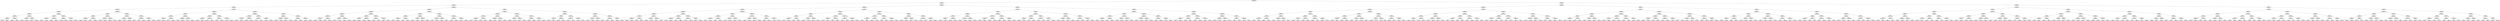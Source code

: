 ## [header material...]
## Command to get the layout: "dot -Teps thisfile > thisfile.eps"
graph "test"
{
node [shape="rectangle", fontsize=10, width=".2", height=".2", margin=0];
graph[fontsize=8];

n000 [label="clustersize = 14060
splitting feature:
((-0.167,-0.142)-(-0.142,0.959))"] ;
n000 -- n001 ;
n001 [label="clustersize = 9666
splitting feature:
((-0.173,0.323)-(-0.411,-0.83))"] ;
n001 -- n002 ;
n002 [label="clustersize = 6771
splitting feature:
((-0.0758,-0.324)-(-0.679,0.468))"] ;
n002 -- n003 ;
n003 [label="clustersize = 4772
splitting feature:
((-0.41,0.688)-(-0.81,-0.828))"] ;
n003 -- n004 ;
n004 [label="clustersize = 2700
splitting feature:
((0.00721,-0.989)-(0.244,0.808))"] ;
n004 -- n005 ;
n005 [label="clustersize = 1234
splitting feature:
((-0.907,0.787)-(0.703,-0.232))"] ;
n005 -- n006 ;
n006 [label="clustersize = 463
splitting feature:
((0.995,-0.372)-(0.404,0.378))"] ;
n006 -- n007 ;
n007 [label="clustersize = 120
splitting feature:
((-0.849,0.382)-(-0.0114,0.599))"] ;
n007 -- n008 ;
n008 [label="clustersize = 48
splitting feature:
((0.0581,0.89)-(0.69,-0.526))"] ;
n008 -- n009 ;
n009 [label="clustersize = 27
pupil avg:
[ 0.21162381 -0.15445517]"] ;
n008 -- n010 ;
n010 [label="clustersize = 21
pupil avg:
[-0.00997436 -0.19316672]"] ;
n007 -- n011 ;
n011 [label="clustersize = 72
splitting feature:
((0.384,-0.451)-(-0.754,0.978))"] ;
n011 -- n012 ;
n012 [label="clustersize = 32
pupil avg:
[ 0.26465933 -0.11479585]"] ;
n011 -- n013 ;
n013 [label="clustersize = 40
pupil avg:
[ 0.46534291 -0.15889442]"] ;
n006 -- n014 ;
n014 [label="clustersize = 343
splitting feature:
((-0.0341,-0.105)-(-0.0547,0.421))"] ;
n014 -- n015 ;
n015 [label="clustersize = 176
splitting feature:
((-0.88,-0.436)-(0.854,-0.298))"] ;
n015 -- n016 ;
n016 [label="clustersize = 135
pupil avg:
[ 0.05818942 -0.09824016]"] ;
n015 -- n017 ;
n017 [label="clustersize = 41
pupil avg:
[-0.07152429  0.06146155]"] ;
n014 -- n018 ;
n018 [label="clustersize = 167
splitting feature:
((-0.315,-0.737)-(-0.936,0.807))"] ;
n018 -- n019 ;
n019 [label="clustersize = 79
pupil avg:
[ 0.09751985 -0.06115647]"] ;
n018 -- n020 ;
n020 [label="clustersize = 88
pupil avg:
[ 0.30765985 -0.07663444]"] ;
n005 -- n021 ;
n021 [label="clustersize = 771
splitting feature:
((0.112,0.699)-(0.00969,-0.393))"] ;
n021 -- n022 ;
n022 [label="clustersize = 156
splitting feature:
((0.694,0.146)-(-0.51,-0.172))"] ;
n022 -- n023 ;
n023 [label="clustersize = 40
splitting feature:
((-0.104,0.0414)-(0.222,0.921))"] ;
n023 -- n024 ;
n024 [label="clustersize = 27
pupil avg:
[ 0.15817368  0.10741857]"] ;
n023 -- n025 ;
n025 [label="clustersize = 13
pupil avg:
[ 0.45814082  0.28632432]"] ;
n022 -- n026 ;
n026 [label="clustersize = 116
splitting feature:
((-0.392,0.855)-(-0.112,-0.835))"] ;
n026 -- n027 ;
n027 [label="clustersize = 25
pupil avg:
[ 0.25348823 -0.02660493]"] ;
n026 -- n028 ;
n028 [label="clustersize = 91
pupil avg:
[ 0.03121523  0.00869257]"] ;
n021 -- n029 ;
n029 [label="clustersize = 615
splitting feature:
((0.442,-0.45)-(-0.331,0.619))"] ;
n029 -- n030 ;
n030 [label="clustersize = 272
splitting feature:
((0.371,0.645)-(0.768,0.885))"] ;
n030 -- n031 ;
n031 [label="clustersize = 185
pupil avg:
[-0.0813304   0.10969033]"] ;
n030 -- n032 ;
n032 [label="clustersize = 87
pupil avg:
[-0.31354666  0.08272849]"] ;
n029 -- n033 ;
n033 [label="clustersize = 343
splitting feature:
((0.236,0.142)-(0.886,-0.74))"] ;
n033 -- n034 ;
n034 [label="clustersize = 304
pupil avg:
[-0.05301694 -0.0071611 ]"] ;
n033 -- n035 ;
n035 [label="clustersize = 39
pupil avg:
[ 0.06958979 -0.18455762]"] ;
n004 -- n036 ;
n036 [label="clustersize = 1466
splitting feature:
((-0.00415,0.654)-(0.0346,-0.0104))"] ;
n036 -- n037 ;
n037 [label="clustersize = 530
splitting feature:
((0.29,0.134)-(-0.992,0.54))"] ;
n037 -- n038 ;
n038 [label="clustersize = 263
splitting feature:
((-0.454,-0.348)-(-0.6,0.874))"] ;
n038 -- n039 ;
n039 [label="clustersize = 156
splitting feature:
((-0.0872,0.664)-(-0.38,-0.452))"] ;
n039 -- n040 ;
n040 [label="clustersize = 120
pupil avg:
[ 0.24310626  0.05023413]"] ;
n039 -- n041 ;
n041 [label="clustersize = 36
pupil avg:
[-0.02400588 -0.0201877 ]"] ;
n038 -- n042 ;
n042 [label="clustersize = 107
splitting feature:
((0.909,0.692)-(-0.802,0.0368))"] ;
n042 -- n043 ;
n043 [label="clustersize = 49
pupil avg:
[ 0.46365484  0.21617158]"] ;
n042 -- n044 ;
n044 [label="clustersize = 58
pupil avg:
[ 0.32653929 -0.00672356]"] ;
n037 -- n045 ;
n045 [label="clustersize = 267
splitting feature:
((-0.297,0.785)-(0.141,0.884))"] ;
n045 -- n046 ;
n046 [label="clustersize = 176
splitting feature:
((0.219,-0.382)-(-0.0846,0.167))"] ;
n046 -- n047 ;
n047 [label="clustersize = 64
pupil avg:
[ 0.51270794 -0.16380689]"] ;
n046 -- n048 ;
n048 [label="clustersize = 112
pupil avg:
[ 0.36399721 -0.14097586]"] ;
n045 -- n049 ;
n049 [label="clustersize = 91
splitting feature:
((-0.0626,-0.666)-(-0.013,0.516))"] ;
n049 -- n050 ;
n050 [label="clustersize = 15
pupil avg:
[ 0.11063515 -0.09389779]"] ;
n049 -- n051 ;
n051 [label="clustersize = 76
pupil avg:
[ 0.3874074   0.01869935]"] ;
n036 -- n052 ;
n052 [label="clustersize = 936
splitting feature:
((-0.956,-0.344)-(0.919,-0.738))"] ;
n052 -- n053 ;
n053 [label="clustersize = 539
splitting feature:
((-0.471,-0.0145)-(0.402,0.11))"] ;
n053 -- n054 ;
n054 [label="clustersize = 271
splitting feature:
((0.197,-0.0721)-(-0.303,0.808))"] ;
n054 -- n055 ;
n055 [label="clustersize = 146
pupil avg:
[ 0.05963789 -0.0236113 ]"] ;
n054 -- n056 ;
n056 [label="clustersize = 125
pupil avg:
[ 0.20924881 -0.12615598]"] ;
n053 -- n057 ;
n057 [label="clustersize = 268
splitting feature:
((-0.851,-0.449)-(0.891,0.294))"] ;
n057 -- n058 ;
n058 [label="clustersize = 196
pupil avg:
[ 0.0655759   0.03455205]"] ;
n057 -- n059 ;
n059 [label="clustersize = 72
pupil avg:
[ 0.07693108  0.20478556]"] ;
n052 -- n060 ;
n060 [label="clustersize = 397
splitting feature:
((-0.542,-0.708)-(0.672,-0.476))"] ;
n060 -- n061 ;
n061 [label="clustersize = 165
splitting feature:
((-0.284,-0.422)-(0.569,-0.0254))"] ;
n061 -- n062 ;
n062 [label="clustersize = 88
pupil avg:
[ 0.07615134  0.06018582]"] ;
n061 -- n063 ;
n063 [label="clustersize = 77
pupil avg:
[-0.09345451  0.16716931]"] ;
n060 -- n064 ;
n064 [label="clustersize = 232
splitting feature:
((0.92,0.823)-(-0.373,-0.724))"] ;
n064 -- n065 ;
n065 [label="clustersize = 54
pupil avg:
[ 0.36201135  0.29156821]"] ;
n064 -- n066 ;
n066 [label="clustersize = 178
pupil avg:
[ 0.11331465  0.20653753]"] ;
n003 -- n067 ;
n067 [label="clustersize = 2072
splitting feature:
((0.436,0.432)-(-0.248,-0.342))"] ;
n067 -- n068 ;
n068 [label="clustersize = 363
splitting feature:
((-0.945,0.663)-(-0.694,-0.294))"] ;
n068 -- n069 ;
n069 [label="clustersize = 94
splitting feature:
((0.308,-0.736)-(0.325,0.475))"] ;
n069 -- n070 ;
n070 [label="clustersize = 27
splitting feature:
((-0.0812,0.681)-(0.124,-0.196))"] ;
n070 -- n071 ;
n071 [label="clustersize = 12
splitting feature:
((-0.145,-0.522)-(-0.134,0.76))"] ;
n071 -- n072 ;
n072 [label="clustersize = 4
pupil avg:
[ 0.07466553 -0.16493456]"] ;
n071 -- n073 ;
n073 [label="clustersize = 8
pupil avg:
[ 0.221099    0.08396864]"] ;
n070 -- n074 ;
n074 [label="clustersize = 15
splitting feature:
((0.424,-0.0677)-(-0.325,0.624))"] ;
n074 -- n075 ;
n075 [label="clustersize = 11
pupil avg:
[-0.2117923   0.18716935]"] ;
n074 -- n076 ;
n076 [label="clustersize = 4
pupil avg:
[-0.00822511 -0.16262626]"] ;
n069 -- n077 ;
n077 [label="clustersize = 67
splitting feature:
((0.935,-0.0288)-(-0.358,0.84))"] ;
n077 -- n078 ;
n078 [label="clustersize = 38
splitting feature:
((0.902,0.0496)-(0.136,0.224))"] ;
n078 -- n079 ;
n079 [label="clustersize = 4
pupil avg:
[ 0.72916667  0.21888528]"] ;
n078 -- n080 ;
n080 [label="clustersize = 34
pupil avg:
[ 0.29193509  0.23653253]"] ;
n077 -- n081 ;
n081 [label="clustersize = 29
splitting feature:
((0.014,0.304)-(-0.136,-0.00371))"] ;
n081 -- n082 ;
n082 [label="clustersize = 13
pupil avg:
[ 0.27751787  0.04952085]"] ;
n081 -- n083 ;
n083 [label="clustersize = 16
pupil avg:
[ 0.04053781  0.08947552]"] ;
n068 -- n084 ;
n084 [label="clustersize = 269
splitting feature:
((0.512,-0.639)-(0.0751,0.987))"] ;
n084 -- n085 ;
n085 [label="clustersize = 179
splitting feature:
((-0.815,0.236)-(0.427,-0.524))"] ;
n085 -- n086 ;
n086 [label="clustersize = 68
splitting feature:
((-0.184,-0.855)-(0.0847,0.513))"] ;
n086 -- n087 ;
n087 [label="clustersize = 19
pupil avg:
[-0.23483654  0.01430603]"] ;
n086 -- n088 ;
n088 [label="clustersize = 49
pupil avg:
[-0.15209692  0.1603696 ]"] ;
n085 -- n089 ;
n089 [label="clustersize = 111
splitting feature:
((-0.641,-0.902)-(-0.306,-0.24))"] ;
n089 -- n090 ;
n090 [label="clustersize = 80
pupil avg:
[-0.39810371  0.21315915]"] ;
n089 -- n091 ;
n091 [label="clustersize = 31
pupil avg:
[-0.16675805  0.21048811]"] ;
n084 -- n092 ;
n092 [label="clustersize = 90
splitting feature:
((0.731,0.501)-(0.0646,0.984))"] ;
n092 -- n093 ;
n093 [label="clustersize = 32
splitting feature:
((0.648,0.881)-(-0.57,0.689))"] ;
n093 -- n094 ;
n094 [label="clustersize = 26
pupil avg:
[-0.29613583  0.09494019]"] ;
n093 -- n095 ;
n095 [label="clustersize = 6
pupil avg:
[-0.04429286  0.14936108]"] ;
n092 -- n096 ;
n096 [label="clustersize = 58
splitting feature:
((0.123,-0.302)-(-0.178,-0.0687))"] ;
n096 -- n097 ;
n097 [label="clustersize = 23
pupil avg:
[-0.08087542  0.16290266]"] ;
n096 -- n098 ;
n098 [label="clustersize = 35
pupil avg:
[ 0.21382568  0.17304761]"] ;
n067 -- n099 ;
n099 [label="clustersize = 1709
splitting feature:
((-0.694,0.512)-(-0.813,0.567))"] ;
n099 -- n100 ;
n100 [label="clustersize = 769
splitting feature:
((-0.0904,-0.00993)-(-0.343,-0.758))"] ;
n100 -- n101 ;
n101 [label="clustersize = 606
splitting feature:
((-0.0261,-0.0792)-(0.263,-0.427))"] ;
n101 -- n102 ;
n102 [label="clustersize = 469
splitting feature:
((0.0214,0.83)-(-0.123,-0.551))"] ;
n102 -- n103 ;
n103 [label="clustersize = 90
pupil avg:
[-0.02656716 -0.02625831]"] ;
n102 -- n104 ;
n104 [label="clustersize = 379
pupil avg:
[-0.18954614 -0.00733199]"] ;
n101 -- n105 ;
n105 [label="clustersize = 137
splitting feature:
((0.0796,0.282)-(-0.996,0.607))"] ;
n105 -- n106 ;
n106 [label="clustersize = 131
pupil avg:
[-0.32375906  0.09328905]"] ;
n105 -- n107 ;
n107 [label="clustersize = 6
pupil avg:
[ 0.04562669 -0.03147076]"] ;
n100 -- n108 ;
n108 [label="clustersize = 163
splitting feature:
((-0.169,-0.557)-(-0.204,-0.134))"] ;
n108 -- n109 ;
n109 [label="clustersize = 74
splitting feature:
((-0.898,-0.988)-(0.711,0.0478))"] ;
n109 -- n110 ;
n110 [label="clustersize = 62
pupil avg:
[-0.40911307 -0.12754087]"] ;
n109 -- n111 ;
n111 [label="clustersize = 12
pupil avg:
[-0.24800121  0.01926601]"] ;
n108 -- n112 ;
n112 [label="clustersize = 89
splitting feature:
((0.171,0.925)-(0.754,-0.506))"] ;
n112 -- n113 ;
n113 [label="clustersize = 41
pupil avg:
[-0.09741238 -0.05522381]"] ;
n112 -- n114 ;
n114 [label="clustersize = 48
pupil avg:
[-0.29873953 -0.14599434]"] ;
n099 -- n115 ;
n115 [label="clustersize = 940
splitting feature:
((-0.949,0.459)-(-0.672,-0.804))"] ;
n115 -- n116 ;
n116 [label="clustersize = 568
splitting feature:
((-0.28,-0.693)-(-0.0801,0.783))"] ;
n116 -- n117 ;
n117 [label="clustersize = 283
splitting feature:
((-0.468,-0.756)-(0.188,0.195))"] ;
n117 -- n118 ;
n118 [label="clustersize = 139
pupil avg:
[-0.15427829 -0.10217269]"] ;
n117 -- n119 ;
n119 [label="clustersize = 144
pupil avg:
[ 0.03004972 -0.01967861]"] ;
n116 -- n120 ;
n120 [label="clustersize = 285
splitting feature:
((0.0827,-0.308)-(-0.16,-0.273))"] ;
n120 -- n121 ;
n121 [label="clustersize = 74
pupil avg:
[ 0.23979415 -0.01942147]"] ;
n120 -- n122 ;
n122 [label="clustersize = 211
pupil avg:
[ 0.10586546 -0.02097648]"] ;
n115 -- n123 ;
n123 [label="clustersize = 372
splitting feature:
((-0.0678,0.954)-(-0.523,0.156))"] ;
n123 -- n124 ;
n124 [label="clustersize = 157
splitting feature:
((-0.54,0.586)-(0.354,0.893))"] ;
n124 -- n125 ;
n125 [label="clustersize = 58
pupil avg:
[-0.06743441 -0.0692004 ]"] ;
n124 -- n126 ;
n126 [label="clustersize = 99
pupil avg:
[ 0.03135219  0.06648589]"] ;
n123 -- n127 ;
n127 [label="clustersize = 215
splitting feature:
((-0.244,0.893)-(-0.594,-0.313))"] ;
n127 -- n128 ;
n128 [label="clustersize = 25
pupil avg:
[ 0.03131394 -0.05475518]"] ;
n127 -- n129 ;
n129 [label="clustersize = 190
pupil avg:
[-0.24390986 -0.05784204]"] ;
n002 -- n130 ;
n130 [label="clustersize = 1999
splitting feature:
((-0.0915,-0.692)-(0.368,0.421))"] ;
n130 -- n131 ;
n131 [label="clustersize = 1042
splitting feature:
((-0.739,0.0533)-(-0.387,0.733))"] ;
n131 -- n132 ;
n132 [label="clustersize = 680
splitting feature:
((-0.967,0.695)-(0.281,0.0976))"] ;
n132 -- n133 ;
n133 [label="clustersize = 215
splitting feature:
((-0.00985,0.165)-(-0.512,0.652))"] ;
n133 -- n134 ;
n134 [label="clustersize = 170
splitting feature:
((0.0428,-0.00981)-(0.0345,-0.335))"] ;
n134 -- n135 ;
n135 [label="clustersize = 147
splitting feature:
((-0.253,0.222)-(0.218,-0.0237))"] ;
n135 -- n136 ;
n136 [label="clustersize = 114
pupil avg:
[ 0.10003618 -0.06632102]"] ;
n135 -- n137 ;
n137 [label="clustersize = 33
pupil avg:
[ 0.06371098  0.0688298 ]"] ;
n134 -- n138 ;
n138 [label="clustersize = 23
splitting feature:
((-0.563,-0.579)-(0.252,0.297))"] ;
n138 -- n139 ;
n139 [label="clustersize = 13
pupil avg:
[ 0.3132296  -0.08024506]"] ;
n138 -- n140 ;
n140 [label="clustersize = 10
pupil avg:
[ 0.34189941  0.06702548]"] ;
n133 -- n141 ;
n141 [label="clustersize = 45
splitting feature:
((-0.499,0.203)-(0.0585,0.518))"] ;
n141 -- n142 ;
n142 [label="clustersize = 25
splitting feature:
((-0.596,0.967)-(-0.821,0.424))"] ;
n142 -- n143 ;
n143 [label="clustersize = 15
pupil avg:
[ 0.33942721 -0.26824931]"] ;
n142 -- n144 ;
n144 [label="clustersize = 10
pupil avg:
[ 0.12422322 -0.12312123]"] ;
n141 -- n145 ;
n145 [label="clustersize = 20
splitting feature:
((-0.291,0.741)-(0.0297,-0.991))"] ;
n145 -- n146 ;
n146 [label="clustersize = 15
pupil avg:
[ 0.49931692 -0.03942651]"] ;
n145 -- n147 ;
n147 [label="clustersize = 5
pupil avg:
[ 0.18985696  0.06750939]"] ;
n132 -- n148 ;
n148 [label="clustersize = 465
splitting feature:
((0.176,0.258)-(-0.117,-0.912))"] ;
n148 -- n149 ;
n149 [label="clustersize = 320
splitting feature:
((0.0643,0.535)-(-0.216,-0.165))"] ;
n149 -- n150 ;
n150 [label="clustersize = 90
splitting feature:
((-0.756,0.922)-(0.715,0.0594))"] ;
n150 -- n151 ;
n151 [label="clustersize = 48
pupil avg:
[ 0.29231253  0.08269556]"] ;
n150 -- n152 ;
n152 [label="clustersize = 42
pupil avg:
[ 0.06950556  0.12663655]"] ;
n149 -- n153 ;
n153 [label="clustersize = 230
splitting feature:
((-0.355,0.484)-(0.289,-0.284))"] ;
n153 -- n154 ;
n154 [label="clustersize = 142
pupil avg:
[ 0.05163352 -0.02259536]"] ;
n153 -- n155 ;
n155 [label="clustersize = 88
pupil avg:
[ 0.11616442  0.04799862]"] ;
n148 -- n156 ;
n156 [label="clustersize = 145
splitting feature:
((0.564,0.515)-(-0.208,0.925))"] ;
n156 -- n157 ;
n157 [label="clustersize = 41
splitting feature:
((-0.835,0.476)-(-0.863,-0.165))"] ;
n157 -- n158 ;
n158 [label="clustersize = 12
pupil avg:
[ 0.10976394  0.08675798]"] ;
n157 -- n159 ;
n159 [label="clustersize = 29
pupil avg:
[-0.20237916  0.0170257 ]"] ;
n156 -- n160 ;
n160 [label="clustersize = 104
splitting feature:
((-0.153,0.172)-(-0.957,0.657))"] ;
n160 -- n161 ;
n161 [label="clustersize = 100
pupil avg:
[ 0.02711586 -0.04207172]"] ;
n160 -- n162 ;
n162 [label="clustersize = 4
pupil avg:
[ 0.41173316  0.000429  ]"] ;
n131 -- n163 ;
n163 [label="clustersize = 362
splitting feature:
((-0.151,-0.07)-(-0.629,0.697))"] ;
n163 -- n164 ;
n164 [label="clustersize = 254
splitting feature:
((-0.199,0.702)-(0.0522,0.184))"] ;
n164 -- n165 ;
n165 [label="clustersize = 90
splitting feature:
((0.0231,-0.794)-(0.912,-0.926))"] ;
n165 -- n166 ;
n166 [label="clustersize = 72
splitting feature:
((-0.409,-0.442)-(-0.581,0.511))"] ;
n166 -- n167 ;
n167 [label="clustersize = 44
pupil avg:
[ 0.04899442 -0.21256379]"] ;
n166 -- n168 ;
n168 [label="clustersize = 28
pupil avg:
[ 0.2023841  -0.16941522]"] ;
n165 -- n169 ;
n169 [label="clustersize = 18
splitting feature:
((0.422,0.918)-(0.532,-0.314))"] ;
n169 -- n170 ;
n170 [label="clustersize = 5
pupil avg:
[ 0.04052401 -0.25751374]"] ;
n169 -- n171 ;
n171 [label="clustersize = 13
pupil avg:
[ 0.5004556  -0.20922059]"] ;
n164 -- n172 ;
n172 [label="clustersize = 164
splitting feature:
((-0.959,-0.464)-(0.819,0.58))"] ;
n172 -- n173 ;
n173 [label="clustersize = 126
splitting feature:
((-0.221,-0.557)-(0.94,0.31))"] ;
n173 -- n174 ;
n174 [label="clustersize = 117
pupil avg:
[ 0.07601023 -0.09932611]"] ;
n173 -- n175 ;
n175 [label="clustersize = 9
pupil avg:
[-0.06414508 -0.24676946]"] ;
n172 -- n176 ;
n176 [label="clustersize = 38
splitting feature:
((-0.953,0.226)-(-0.198,0.501))"] ;
n176 -- n177 ;
n177 [label="clustersize = 7
pupil avg:
[ 0.06768847 -0.16669654]"] ;
n176 -- n178 ;
n178 [label="clustersize = 31
pupil avg:
[ 0.03933449  0.03690015]"] ;
n163 -- n179 ;
n179 [label="clustersize = 108
splitting feature:
((0.115,0.0157)-(-0.579,-0.286))"] ;
n179 -- n180 ;
n180 [label="clustersize = 34
splitting feature:
((-0.131,-0.874)-(-0.535,0.909))"] ;
n180 -- n181 ;
n181 [label="clustersize = 15
splitting feature:
((-0.419,0.879)-(-0.102,-0.635))"] ;
n181 -- n182 ;
n182 [label="clustersize = 4
pupil avg:
[ 0.22813418 -0.01145232]"] ;
n181 -- n183 ;
n183 [label="clustersize = 11
pupil avg:
[ 0.0267665 -0.1251008]"] ;
n180 -- n184 ;
n184 [label="clustersize = 19
splitting feature:
((0.969,-0.83)-(-0.867,-0.557))"] ;
n184 -- n185 ;
n185 [label="clustersize = 8
pupil avg:
[ 0.52192712  0.04659268]"] ;
n184 -- n186 ;
n186 [label="clustersize = 11
pupil avg:
[ 0.28479989 -0.12800069]"] ;
n179 -- n187 ;
n187 [label="clustersize = 74
splitting feature:
((-0.382,0.909)-(-0.916,-0.604))"] ;
n187 -- n188 ;
n188 [label="clustersize = 59
splitting feature:
((-0.92,0.931)-(0.713,-0.0896))"] ;
n188 -- n189 ;
n189 [label="clustersize = 38
pupil avg:
[ 0.44362049 -0.27602932]"] ;
n188 -- n190 ;
n190 [label="clustersize = 21
pupil avg:
[ 0.4639954  -0.12034931]"] ;
n187 -- n191 ;
n191 [label="clustersize = 15
splitting feature:
((-0.96,0.328)-(0.117,0.265))"] ;
n191 -- n192 ;
n192 [label="clustersize = 11
pupil avg:
[ 0.3739404  -0.27070254]"] ;
n191 -- n193 ;
n193 [label="clustersize = 4
pupil avg:
[ 0.16388278 -0.39365385]"] ;
n130 -- n194 ;
n194 [label="clustersize = 957
splitting feature:
((-0.807,-0.148)-(0.764,0.68))"] ;
n194 -- n195 ;
n195 [label="clustersize = 700
splitting feature:
((-0.414,-0.537)-(0.107,-0.709))"] ;
n195 -- n196 ;
n196 [label="clustersize = 423
splitting feature:
((-0.255,0.498)-(-0.182,-0.00539))"] ;
n196 -- n197 ;
n197 [label="clustersize = 158
splitting feature:
((-0.359,-0.801)-(-0.997,0.593))"] ;
n197 -- n198 ;
n198 [label="clustersize = 29
splitting feature:
((-0.979,-0.423)-(-0.659,0.892))"] ;
n198 -- n199 ;
n199 [label="clustersize = 7
pupil avg:
[ 0.07763787 -0.0979107 ]"] ;
n198 -- n200 ;
n200 [label="clustersize = 22
pupil avg:
[ 0.3893035  -0.04725795]"] ;
n197 -- n201 ;
n201 [label="clustersize = 129
splitting feature:
((0.358,0.971)-(0.811,-0.393))"] ;
n201 -- n202 ;
n202 [label="clustersize = 109
pupil avg:
[ 0.51930409 -0.18196285]"] ;
n201 -- n203 ;
n203 [label="clustersize = 20
pupil avg:
[ 0.2652804  -0.10204087]"] ;
n196 -- n204 ;
n204 [label="clustersize = 265
splitting feature:
((-0.193,-0.172)-(-0.0937,0.22))"] ;
n204 -- n205 ;
n205 [label="clustersize = 106
splitting feature:
((-0.38,0.0967)-(-0.952,0.956))"] ;
n205 -- n206 ;
n206 [label="clustersize = 95
pupil avg:
[ 0.00306722 -0.083954  ]"] ;
n205 -- n207 ;
n207 [label="clustersize = 11
pupil avg:
[ 0.38157205  0.07419747]"] ;
n204 -- n208 ;
n208 [label="clustersize = 159
splitting feature:
((0.152,-0.239)-(-0.374,0.682))"] ;
n208 -- n209 ;
n209 [label="clustersize = 85
pupil avg:
[ 0.33259501  0.08458762]"] ;
n208 -- n210 ;
n210 [label="clustersize = 74
pupil avg:
[ 0.16842079 -0.03499928]"] ;
n195 -- n211 ;
n211 [label="clustersize = 277
splitting feature:
((0.0786,0.461)-(-0.728,-0.0783))"] ;
n211 -- n212 ;
n212 [label="clustersize = 121
splitting feature:
((-0.488,0.447)-(-0.925,0.507))"] ;
n212 -- n213 ;
n213 [label="clustersize = 57
splitting feature:
((-0.258,0.54)-(0.373,0.425))"] ;
n213 -- n214 ;
n214 [label="clustersize = 26
pupil avg:
[ 0.25512258 -0.04360353]"] ;
n213 -- n215 ;
n215 [label="clustersize = 31
pupil avg:
[ 0.19683801  0.14972654]"] ;
n212 -- n216 ;
n216 [label="clustersize = 64
splitting feature:
((-0.843,-0.386)-(0.118,-0.268))"] ;
n216 -- n217 ;
n217 [label="clustersize = 16
pupil avg:
[ 0.25997739 -0.0302756 ]"] ;
n216 -- n218 ;
n218 [label="clustersize = 48
pupil avg:
[ 0.40125208  0.14625427]"] ;
n211 -- n219 ;
n219 [label="clustersize = 156
splitting feature:
((0.514,0.808)-(0.174,-0.191))"] ;
n219 -- n220 ;
n220 [label="clustersize = 55
splitting feature:
((-0.234,0.502)-(0.584,-0.239))"] ;
n220 -- n221 ;
n221 [label="clustersize = 48
pupil avg:
[ 0.16626689  0.01136378]"] ;
n220 -- n222 ;
n222 [label="clustersize = 7
pupil avg:
[ 0.33543193  0.18033115]"] ;
n219 -- n223 ;
n223 [label="clustersize = 101
splitting feature:
((0.633,-0.052)-(-0.768,0.857))"] ;
n223 -- n224 ;
n224 [label="clustersize = 50
pupil avg:
[-0.07917649  0.11229437]"] ;
n223 -- n225 ;
n225 [label="clustersize = 51
pupil avg:
[ 0.14358624  0.04198256]"] ;
n194 -- n226 ;
n226 [label="clustersize = 257
splitting feature:
((-0.228,0.468)-(-0.554,0.496))"] ;
n226 -- n227 ;
n227 [label="clustersize = 89
splitting feature:
((-0.744,0.808)-(0.529,0.179))"] ;
n227 -- n228 ;
n228 [label="clustersize = 48
splitting feature:
((-1,-0.828)-(0.756,0.811))"] ;
n228 -- n229 ;
n229 [label="clustersize = 12
splitting feature:
((0.7,0.0516)-(-0.578,-0.62))"] ;
n229 -- n230 ;
n230 [label="clustersize = 8
pupil avg:
[ 0.48680259 -0.13089509]"] ;
n229 -- n231 ;
n231 [label="clustersize = 4
pupil avg:
[-0.1473536  -0.13997748]"] ;
n228 -- n232 ;
n232 [label="clustersize = 36
splitting feature:
((0.322,-0.418)-(0.972,0.699))"] ;
n232 -- n233 ;
n233 [label="clustersize = 21
pupil avg:
[ 0.52355907  0.10280705]"] ;
n232 -- n234 ;
n234 [label="clustersize = 15
pupil avg:
[ 0.44531317 -0.14330927]"] ;
n227 -- n235 ;
n235 [label="clustersize = 41
splitting feature:
((-0.651,0.408)-(0.643,0.329))"] ;
n235 -- n236 ;
n236 [label="clustersize = 26
splitting feature:
((0.191,0.616)-(-0.167,-0.132))"] ;
n236 -- n237 ;
n237 [label="clustersize = 9
pupil avg:
[ 0.40456714  0.10278856]"] ;
n236 -- n238 ;
n238 [label="clustersize = 17
pupil avg:
[ 0.21351854 -0.01598054]"] ;
n235 -- n239 ;
n239 [label="clustersize = 15
splitting feature:
((-0.339,-0.897)-(0.174,0.654))"] ;
n239 -- n240 ;
n240 [label="clustersize = 4
pupil avg:
[-0.31140351  0.14900889]"] ;
n239 -- n241 ;
n241 [label="clustersize = 11
pupil avg:
[ 0.12898779  0.23374127]"] ;
n226 -- n242 ;
n242 [label="clustersize = 168
splitting feature:
((-0.603,-0.533)-(0.155,0.488))"] ;
n242 -- n243 ;
n243 [label="clustersize = 19
splitting feature:
((0.382,0.558)-(-0.602,-0.534))"] ;
n243 -- n244 ;
n244 [label="clustersize = 9
splitting feature:
((0.736,0.222)-(-0.732,0.928))"] ;
n244 -- n245 ;
n245 [label="clustersize = 4
pupil avg:
[ 0.1415938   0.10850556]"] ;
n244 -- n246 ;
n246 [label="clustersize = 5
pupil avg:
[ 0.53259987  0.17191365]"] ;
n243 -- n247 ;
n247 [label="clustersize = 10
splitting feature:
((0.442,0.263)-(-0.0186,0.706))"] ;
n247 -- n248 ;
n248 [label="clustersize = 4
pupil avg:
[ 0.07732723  0.16106588]"] ;
n247 -- n249 ;
n249 [label="clustersize = 6
pupil avg:
[ 0.17906153 -0.01756234]"] ;
n242 -- n250 ;
n250 [label="clustersize = 149
splitting feature:
((-0.765,0.958)-(-0.683,0.0553))"] ;
n250 -- n251 ;
n251 [label="clustersize = 64
splitting feature:
((-0.919,-0.131)-(0.957,-0.236))"] ;
n251 -- n252 ;
n252 [label="clustersize = 8
pupil avg:
[ 0.54893738  0.00176662]"] ;
n251 -- n253 ;
n253 [label="clustersize = 56
pupil avg:
[ 0.59187085  0.24767714]"] ;
n250 -- n254 ;
n254 [label="clustersize = 85
splitting feature:
((0.761,0.908)-(-0.3,-0.502))"] ;
n254 -- n255 ;
n255 [label="clustersize = 18
pupil avg:
[ 0.62868275  0.24581694]"] ;
n254 -- n256 ;
n256 [label="clustersize = 67
pupil avg:
[ 0.40027091  0.22260829]"] ;
n001 -- n257 ;
n257 [label="clustersize = 2895
splitting feature:
((-0.614,0.905)-(0.716,-0.613))"] ;
n257 -- n258 ;
n258 [label="clustersize = 1388
splitting feature:
((-0.329,0.0506)-(0.479,0.0506))"] ;
n258 -- n259 ;
n259 [label="clustersize = 1060
splitting feature:
((-0.987,-0.469)-(-0.237,0.713))"] ;
n259 -- n260 ;
n260 [label="clustersize = 545
splitting feature:
((0.0836,-0.486)-(-0.988,0.383))"] ;
n260 -- n261 ;
n261 [label="clustersize = 278
splitting feature:
((-0.786,-0.206)-(0.676,-0.999))"] ;
n261 -- n262 ;
n262 [label="clustersize = 224
splitting feature:
((-0.251,-0.977)-(-0.291,0.152))"] ;
n262 -- n263 ;
n263 [label="clustersize = 139
splitting feature:
((0.239,-0.884)-(-0.515,-0.615))"] ;
n263 -- n264 ;
n264 [label="clustersize = 44
pupil avg:
[-0.42538351 -0.0030373 ]"] ;
n263 -- n265 ;
n265 [label="clustersize = 95
pupil avg:
[-0.34621361 -0.1593147 ]"] ;
n262 -- n266 ;
n266 [label="clustersize = 85
splitting feature:
((0.313,0.251)-(-0.375,0.0458))"] ;
n266 -- n267 ;
n267 [label="clustersize = 6
pupil avg:
[ 0.14109316 -0.00884081]"] ;
n266 -- n268 ;
n268 [label="clustersize = 79
pupil avg:
[-0.25986269 -0.19617417]"] ;
n261 -- n269 ;
n269 [label="clustersize = 54
splitting feature:
((-0.435,0.782)-(-0.231,-0.239))"] ;
n269 -- n270 ;
n270 [label="clustersize = 8
splitting feature:
((-0.268,-0.155)-(0.179,-0.537))"] ;
n270 -- n271 ;
n271 [label="clustersize = 4
pupil avg:
[ 0.65240184 -0.08840852]"] ;
n270 -- n272 ;
n272 [label="clustersize = 4
pupil avg:
[ 0.12643654  0.13528087]"] ;
n269 -- n273 ;
n273 [label="clustersize = 46
splitting feature:
((-0.0245,0.873)-(-0.0789,-0.908))"] ;
n273 -- n274 ;
n274 [label="clustersize = 11
pupil avg:
[ 0.13663009 -0.02200727]"] ;
n273 -- n275 ;
n275 [label="clustersize = 35
pupil avg:
[-0.26772762 -0.0018303 ]"] ;
n260 -- n276 ;
n276 [label="clustersize = 267
splitting feature:
((-0.411,-0.476)-(0.126,-0.284))"] ;
n276 -- n277 ;
n277 [label="clustersize = 212
splitting feature:
((-0.345,0.842)-(0.903,0.458))"] ;
n277 -- n278 ;
n278 [label="clustersize = 192
splitting feature:
((-0.0412,0.0766)-(-0.567,-0.644))"] ;
n278 -- n279 ;
n279 [label="clustersize = 107
pupil avg:
[-0.07922012 -0.18692315]"] ;
n278 -- n280 ;
n280 [label="clustersize = 85
pupil avg:
[-0.18443072 -0.25860153]"] ;
n277 -- n281 ;
n281 [label="clustersize = 20
splitting feature:
((0.975,-0.0217)-(-0.906,0.958))"] ;
n281 -- n282 ;
n282 [label="clustersize = 7
pupil avg:
[-0.16109423 -0.21959708]"] ;
n281 -- n283 ;
n283 [label="clustersize = 13
pupil avg:
[-0.41263087 -0.28170468]"] ;
n276 -- n284 ;
n284 [label="clustersize = 55
splitting feature:
((-0.73,-0.887)-(-0.962,-0.487))"] ;
n284 -- n285 ;
n285 [label="clustersize = 11
splitting feature:
((0.296,-0.552)-(0.453,-0.649))"] ;
n285 -- n286 ;
n286 [label="clustersize = 6
pupil avg:
[ 0.50767474 -0.03345463]"] ;
n285 -- n287 ;
n287 [label="clustersize = 5
pupil avg:
[-0.12330295 -0.10803873]"] ;
n284 -- n288 ;
n288 [label="clustersize = 44
splitting feature:
((0.963,0.378)-(0.159,0.115))"] ;
n288 -- n289 ;
n289 [label="clustersize = 6
pupil avg:
[-0.35382477 -0.06457301]"] ;
n288 -- n290 ;
n290 [label="clustersize = 38
pupil avg:
[-0.0147943  -0.15108434]"] ;
n259 -- n291 ;
n291 [label="clustersize = 515
splitting feature:
((-0.0977,-0.813)-(-0.593,0.958))"] ;
n291 -- n292 ;
n292 [label="clustersize = 315
splitting feature:
((0.77,-0.345)-(-0.818,-0.899))"] ;
n292 -- n293 ;
n293 [label="clustersize = 64
splitting feature:
((0.0365,-0.128)-(-0.308,0.431))"] ;
n293 -- n294 ;
n294 [label="clustersize = 52
splitting feature:
((-0.0955,0.718)-(-0.0251,-0.42))"] ;
n294 -- n295 ;
n295 [label="clustersize = 11
pupil avg:
[-0.07618106 -0.06284578]"] ;
n294 -- n296 ;
n296 [label="clustersize = 41
pupil avg:
[-0.27010021  0.13910284]"] ;
n293 -- n297 ;
n297 [label="clustersize = 12
splitting feature:
((-0.558,-0.616)-(-0.228,-0.292))"] ;
n297 -- n298 ;
n298 [label="clustersize = 5
pupil avg:
[-0.14114603 -0.01503377]"] ;
n297 -- n299 ;
n299 [label="clustersize = 7
pupil avg:
[ 0.30999022 -0.11564706]"] ;
n292 -- n300 ;
n300 [label="clustersize = 251
splitting feature:
((-0.65,-0.51)-(-0.888,0.694))"] ;
n300 -- n301 ;
n301 [label="clustersize = 171
splitting feature:
((0.0138,-0.487)-(-0.122,-0.243))"] ;
n301 -- n302 ;
n302 [label="clustersize = 51
pupil avg:
[-0.19254412 -0.0251667 ]"] ;
n301 -- n303 ;
n303 [label="clustersize = 120
pupil avg:
[-0.07036097 -0.17365304]"] ;
n300 -- n304 ;
n304 [label="clustersize = 80
splitting feature:
((-0.408,-0.251)-(-0.775,0.114))"] ;
n304 -- n305 ;
n305 [label="clustersize = 63
pupil avg:
[ 0.00832136 -0.17638199]"] ;
n304 -- n306 ;
n306 [label="clustersize = 17
pupil avg:
[ 0.33646013 -0.1269988 ]"] ;
n291 -- n307 ;
n307 [label="clustersize = 200
splitting feature:
((-0.205,0.763)-(-0.674,0.0573))"] ;
n307 -- n308 ;
n308 [label="clustersize = 119
splitting feature:
((-0.998,-0.911)-(-0.123,-0.00373))"] ;
n308 -- n309 ;
n309 [label="clustersize = 34
splitting feature:
((0.37,0.339)-(-0.466,0.134))"] ;
n309 -- n310 ;
n310 [label="clustersize = 4
pupil avg:
[ 0.35822036 -0.10858586]"] ;
n309 -- n311 ;
n311 [label="clustersize = 30
pupil avg:
[ 0.60606665 -0.22005133]"] ;
n308 -- n312 ;
n312 [label="clustersize = 85
splitting feature:
((0.499,-0.842)-(-0.602,-0.768))"] ;
n312 -- n313 ;
n313 [label="clustersize = 18
pupil avg:
[ 0.33514908 -0.00611541]"] ;
n312 -- n314 ;
n314 [label="clustersize = 67
pupil avg:
[ 0.18666521 -0.22926335]"] ;
n307 -- n315 ;
n315 [label="clustersize = 81
splitting feature:
((0.378,0.344)-(-0.795,0.048))"] ;
n315 -- n316 ;
n316 [label="clustersize = 24
splitting feature:
((-0.97,-0.283)-(-0.954,-0.262))"] ;
n316 -- n317 ;
n317 [label="clustersize = 9
pupil avg:
[ 0.41402581  0.20635907]"] ;
n316 -- n318 ;
n318 [label="clustersize = 15
pupil avg:
[-0.05531478  0.08777746]"] ;
n315 -- n319 ;
n319 [label="clustersize = 57
splitting feature:
((-0.442,0.925)-(0.0127,-0.223))"] ;
n319 -- n320 ;
n320 [label="clustersize = 22
pupil avg:
[ 0.14186488 -0.17817907]"] ;
n319 -- n321 ;
n321 [label="clustersize = 35
pupil avg:
[-0.04765116 -0.06730872]"] ;
n258 -- n322 ;
n322 [label="clustersize = 328
splitting feature:
((-0.0634,-0.457)-(-0.763,0.343))"] ;
n322 -- n323 ;
n323 [label="clustersize = 172
splitting feature:
((0.817,0.256)-(0.376,0.893))"] ;
n323 -- n324 ;
n324 [label="clustersize = 71
splitting feature:
((0.904,0.721)-(0.957,0.548))"] ;
n324 -- n325 ;
n325 [label="clustersize = 18
splitting feature:
((0.532,0.435)-(-0.978,0.972))"] ;
n325 -- n326 ;
n326 [label="clustersize = 9
splitting feature:
((-0.933,0.0347)-(-0.914,-0.801))"] ;
n326 -- n327 ;
n327 [label="clustersize = 5
pupil avg:
[-0.2232664   0.03737895]"] ;
n326 -- n328 ;
n328 [label="clustersize = 4
pupil avg:
[ 0.36477411  0.05433455]"] ;
n325 -- n329 ;
n329 [label="clustersize = 9
splitting feature:
((-0.087,0.18)-(-0.0938,0.71))"] ;
n329 -- n330 ;
n330 [label="clustersize = 4
pupil avg:
[-0.2109369   0.06430991]"] ;
n329 -- n331 ;
n331 [label="clustersize = 5
pupil avg:
[-0.35232763 -0.26072628]"] ;
n324 -- n332 ;
n332 [label="clustersize = 53
splitting feature:
((-0.346,-0.615)-(0.21,-0.233))"] ;
n332 -- n333 ;
n333 [label="clustersize = 19
splitting feature:
((-0.51,0.114)-(-0.809,0.147))"] ;
n333 -- n334 ;
n334 [label="clustersize = 10
pupil avg:
[-0.30221473 -0.24003885]"] ;
n333 -- n335 ;
n335 [label="clustersize = 9
pupil avg:
[-0.45244724  0.06371843]"] ;
n332 -- n336 ;
n336 [label="clustersize = 34
splitting feature:
((0.424,-0.791)-(-0.0352,0.305))"] ;
n336 -- n337 ;
n337 [label="clustersize = 17
pupil avg:
[-0.49393118  0.18062859]"] ;
n336 -- n338 ;
n338 [label="clustersize = 17
pupil avg:
[-0.34891225  0.15208952]"] ;
n323 -- n339 ;
n339 [label="clustersize = 101
splitting feature:
((0.475,0.697)-(-0.428,-0.701))"] ;
n339 -- n340 ;
n340 [label="clustersize = 26
splitting feature:
((-0.613,0.908)-(0.00884,-0.662))"] ;
n340 -- n341 ;
n341 [label="clustersize = 10
splitting feature:
((-0.593,-0.446)-(-0.376,0.236))"] ;
n341 -- n342 ;
n342 [label="clustersize = 4
pupil avg:
[ 0.1779172   0.22346632]"] ;
n341 -- n343 ;
n343 [label="clustersize = 6
pupil avg:
[ 0.53615422  0.17100734]"] ;
n340 -- n344 ;
n344 [label="clustersize = 16
splitting feature:
((-0.836,-0.651)-(-0.425,-0.0516))"] ;
n344 -- n345 ;
n345 [label="clustersize = 5
pupil avg:
[-0.13616993  0.10519106]"] ;
n344 -- n346 ;
n346 [label="clustersize = 11
pupil avg:
[ 0.05066509  0.32460216]"] ;
n339 -- n347 ;
n347 [label="clustersize = 75
splitting feature:
((0.0714,-0.772)-(0.00276,-0.00153))"] ;
n347 -- n348 ;
n348 [label="clustersize = 19
splitting feature:
((0.33,-0.329)-(-0.586,-0.331))"] ;
n348 -- n349 ;
n349 [label="clustersize = 10
pupil avg:
[-0.26034073  0.17210128]"] ;
n348 -- n350 ;
n350 [label="clustersize = 9
pupil avg:
[-0.35885226 -0.16546911]"] ;
n347 -- n351 ;
n351 [label="clustersize = 56
splitting feature:
((0.596,0.897)-(-0.477,-0.771))"] ;
n351 -- n352 ;
n352 [label="clustersize = 5
pupil avg:
[ 0.35006901  0.1799793 ]"] ;
n351 -- n353 ;
n353 [label="clustersize = 51
pupil avg:
[-0.01139641  0.01968773]"] ;
n322 -- n354 ;
n354 [label="clustersize = 156
splitting feature:
((-0.532,0.13)-(0.132,0.588))"] ;
n354 -- n355 ;
n355 [label="clustersize = 40
splitting feature:
((-0.274,-0.0781)-(0.714,0.0723))"] ;
n355 -- n356 ;
n356 [label="clustersize = 23
splitting feature:
((0.316,0.475)-(0.175,-0.0856))"] ;
n356 -- n357 ;
n357 [label="clustersize = 8
splitting feature:
((-0.394,0.499)-(-0.951,-0.0743))"] ;
n357 -- n358 ;
n358 [label="clustersize = 4
pupil avg:
[-0.24231264 -0.27088407]"] ;
n357 -- n359 ;
n359 [label="clustersize = 4
pupil avg:
[-0.43527085  0.23687919]"] ;
n356 -- n360 ;
n360 [label="clustersize = 15
splitting feature:
((0.26,0.971)-(-0.348,0.433))"] ;
n360 -- n361 ;
n361 [label="clustersize = 9
pupil avg:
[ 0.07613751  0.16611876]"] ;
n360 -- n362 ;
n362 [label="clustersize = 6
pupil avg:
[ 0.10181115 -0.09086942]"] ;
n355 -- n363 ;
n363 [label="clustersize = 17
splitting feature:
((0.116,0.0806)-(-0.665,0.146))"] ;
n363 -- n364 ;
n364 [label="clustersize = 8
splitting feature:
((0.237,0.125)-(0.473,-0.147))"] ;
n364 -- n365 ;
n365 [label="clustersize = 4
pupil avg:
[ 0.09165393  0.22148587]"] ;
n364 -- n366 ;
n366 [label="clustersize = 4
pupil avg:
[-0.09623429  0.23096683]"] ;
n363 -- n367 ;
n367 [label="clustersize = 9
splitting feature:
((-0.452,0.697)-(0.643,-0.476))"] ;
n367 -- n368 ;
n368 [label="clustersize = 4
pupil avg:
[ 0.36080432 -0.21762705]"] ;
n367 -- n369 ;
n369 [label="clustersize = 5
pupil avg:
[ 0.37025401  0.25830679]"] ;
n354 -- n370 ;
n370 [label="clustersize = 116
splitting feature:
((-0.287,0.53)-(0.868,0.707))"] ;
n370 -- n371 ;
n371 [label="clustersize = 59
splitting feature:
((-0.123,0.642)-(0.466,-0.555))"] ;
n371 -- n372 ;
n372 [label="clustersize = 30
splitting feature:
((-0.759,0.703)-(0.55,-0.487))"] ;
n372 -- n373 ;
n373 [label="clustersize = 26
pupil avg:
[ 0.37399019  0.03940164]"] ;
n372 -- n374 ;
n374 [label="clustersize = 4
pupil avg:
[-0.09633772 -0.00263457]"] ;
n371 -- n375 ;
n375 [label="clustersize = 29
splitting feature:
((-0.666,-0.726)-(0.989,-0.811))"] ;
n375 -- n376 ;
n376 [label="clustersize = 21
pupil avg:
[-0.02233277  0.10742089]"] ;
n375 -- n377 ;
n377 [label="clustersize = 8
pupil avg:
[ 0.25447304  0.20650158]"] ;
n370 -- n378 ;
n378 [label="clustersize = 57
splitting feature:
((-0.436,-0.725)-(0.073,-0.89))"] ;
n378 -- n379 ;
n379 [label="clustersize = 33
splitting feature:
((-0.361,0.973)-(0.00578,0.935))"] ;
n379 -- n380 ;
n380 [label="clustersize = 5
pupil avg:
[ 0.0764316   0.18847466]"] ;
n379 -- n381 ;
n381 [label="clustersize = 28
pupil avg:
[ 0.41894357  0.22112017]"] ;
n378 -- n382 ;
n382 [label="clustersize = 24
splitting feature:
((0.85,0.891)-(-0.319,-0.139))"] ;
n382 -- n383 ;
n383 [label="clustersize = 5
pupil avg:
[ 0.23434583  0.14906422]"] ;
n382 -- n384 ;
n384 [label="clustersize = 19
pupil avg:
[ 0.66553698  0.24473031]"] ;
n257 -- n385 ;
n385 [label="clustersize = 1507
splitting feature:
((-0.894,-0.452)-(0.251,0.186))"] ;
n385 -- n386 ;
n386 [label="clustersize = 627
splitting feature:
((-0.572,-0.622)-(-0.179,0.633))"] ;
n386 -- n387 ;
n387 [label="clustersize = 479
splitting feature:
((0.358,-0.102)-(-0.914,-0.514))"] ;
n387 -- n388 ;
n388 [label="clustersize = 112
splitting feature:
((0.489,0.805)-(0.688,0.383))"] ;
n388 -- n389 ;
n389 [label="clustersize = 41
splitting feature:
((-0.291,0.0451)-(0.449,-0.727))"] ;
n389 -- n390 ;
n390 [label="clustersize = 11
splitting feature:
((0.219,0.909)-(-0.346,-0.228))"] ;
n390 -- n391 ;
n391 [label="clustersize = 6
pupil avg:
[-0.21309997  0.10989659]"] ;
n390 -- n392 ;
n392 [label="clustersize = 5
pupil avg:
[-0.43841126 -0.00863751]"] ;
n389 -- n393 ;
n393 [label="clustersize = 30
splitting feature:
((-0.32,0.0359)-(-0.908,-0.939))"] ;
n393 -- n394 ;
n394 [label="clustersize = 18
pupil avg:
[-0.16933894  0.15589462]"] ;
n393 -- n395 ;
n395 [label="clustersize = 12
pupil avg:
[ 0.15754262  0.27645622]"] ;
n388 -- n396 ;
n396 [label="clustersize = 71
splitting feature:
((-0.966,-0.865)-(0.0716,-0.18))"] ;
n396 -- n397 ;
n397 [label="clustersize = 9
splitting feature:
((0.0258,0.341)-(0.427,-0.0102))"] ;
n397 -- n398 ;
n398 [label="clustersize = 5
pupil avg:
[-0.53701317 -0.09209122]"] ;
n397 -- n399 ;
n399 [label="clustersize = 4
pupil avg:
[-0.44161442 -0.28050828]"] ;
n396 -- n400 ;
n400 [label="clustersize = 62
splitting feature:
((0.299,0.5)-(-0.0249,0.0279))"] ;
n400 -- n401 ;
n401 [label="clustersize = 13
pupil avg:
[-0.14203758  0.20303342]"] ;
n400 -- n402 ;
n402 [label="clustersize = 49
pupil avg:
[-0.27453553  0.09176289]"] ;
n387 -- n403 ;
n403 [label="clustersize = 367
splitting feature:
((-0.181,-0.457)-(-0.959,-0.185))"] ;
n403 -- n404 ;
n404 [label="clustersize = 269
splitting feature:
((-0.383,-0.397)-(-0.162,-0.936))"] ;
n404 -- n405 ;
n405 [label="clustersize = 164
splitting feature:
((-0.501,-0.295)-(-0.0679,-0.0709))"] ;
n405 -- n406 ;
n406 [label="clustersize = 122
pupil avg:
[-0.41191773 -0.23022882]"] ;
n405 -- n407 ;
n407 [label="clustersize = 42
pupil avg:
[-0.33521166 -0.12527511]"] ;
n404 -- n408 ;
n408 [label="clustersize = 105
splitting feature:
((-0.57,-0.446)-(0.21,0.965))"] ;
n408 -- n409 ;
n409 [label="clustersize = 101
pupil avg:
[-0.42715695 -0.0305316 ]"] ;
n408 -- n410 ;
n410 [label="clustersize = 4
pupil avg:
[ 0.16517241  0.08098522]"] ;
n403 -- n411 ;
n411 [label="clustersize = 98
splitting feature:
((-0.103,-0.564)-(0.0226,0.722))"] ;
n411 -- n412 ;
n412 [label="clustersize = 75
splitting feature:
((-0.381,-0.38)-(0.695,-0.994))"] ;
n412 -- n413 ;
n413 [label="clustersize = 52
pupil avg:
[-0.31890804 -0.1396729 ]"] ;
n412 -- n414 ;
n414 [label="clustersize = 23
pupil avg:
[-0.26116655  0.10209582]"] ;
n411 -- n415 ;
n415 [label="clustersize = 23
splitting feature:
((0.493,-0.643)-(-0.559,0.495))"] ;
n415 -- n416 ;
n416 [label="clustersize = 13
pupil avg:
[ 0.16451919 -0.01926154]"] ;
n415 -- n417 ;
n417 [label="clustersize = 10
pupil avg:
[-0.15130719 -0.25235761]"] ;
n386 -- n418 ;
n418 [label="clustersize = 148
splitting feature:
((-0.25,0.908)-(0.6,0.371))"] ;
n418 -- n419 ;
n419 [label="clustersize = 79
splitting feature:
((0.694,-0.613)-(-0.818,0.216))"] ;
n419 -- n420 ;
n420 [label="clustersize = 22
splitting feature:
((0.844,0.802)-(0.49,0.258))"] ;
n420 -- n421 ;
n421 [label="clustersize = 10
splitting feature:
((0.524,-0.149)-(0.592,0.465))"] ;
n421 -- n422 ;
n422 [label="clustersize = 6
pupil avg:
[ 0.62796822 -0.27875099]"] ;
n421 -- n423 ;
n423 [label="clustersize = 4
pupil avg:
[-0.02087591 -0.17664164]"] ;
n420 -- n424 ;
n424 [label="clustersize = 12
splitting feature:
((0.297,-0.0269)-(-0.465,0.728))"] ;
n424 -- n425 ;
n425 [label="clustersize = 4
pupil avg:
[ 0.09897077  0.02281358]"] ;
n424 -- n426 ;
n426 [label="clustersize = 8
pupil avg:
[-0.14696023 -0.21531509]"] ;
n419 -- n427 ;
n427 [label="clustersize = 57
splitting feature:
((-0.177,-0.325)-(0.801,-0.726))"] ;
n427 -- n428 ;
n428 [label="clustersize = 38
splitting feature:
((0.408,-0.927)-(-0.000318,-0.774))"] ;
n428 -- n429 ;
n429 [label="clustersize = 11
pupil avg:
[-0.07898017 -0.00747992]"] ;
n428 -- n430 ;
n430 [label="clustersize = 27
pupil avg:
[-0.1270929  -0.16821603]"] ;
n427 -- n431 ;
n431 [label="clustersize = 19
splitting feature:
((-0.453,0.54)-(0.406,-0.347))"] ;
n431 -- n432 ;
n432 [label="clustersize = 11
pupil avg:
[ 0.13658661 -0.13431705]"] ;
n431 -- n433 ;
n433 [label="clustersize = 8
pupil avg:
[-0.10422885 -0.02284098]"] ;
n418 -- n434 ;
n434 [label="clustersize = 69
splitting feature:
((0.869,-0.244)-(0.0885,0.729))"] ;
n434 -- n435 ;
n435 [label="clustersize = 19
splitting feature:
((0.182,-0.456)-(-0.506,0.0509))"] ;
n435 -- n436 ;
n436 [label="clustersize = 10
splitting feature:
((0.973,-0.76)-(0.592,0.388))"] ;
n436 -- n437 ;
n437 [label="clustersize = 6
pupil avg:
[-0.47528213 -0.08369697]"] ;
n436 -- n438 ;
n438 [label="clustersize = 4
pupil avg:
[-0.12277992 -0.131823  ]"] ;
n435 -- n439 ;
n439 [label="clustersize = 9
splitting feature:
((0.431,-0.923)-(0.815,-0.598))"] ;
n439 -- n440 ;
n440 [label="clustersize = 5
pupil avg:
[-0.06915732 -0.23706782]"] ;
n439 -- n441 ;
n441 [label="clustersize = 4
pupil avg:
[ 0.37995338 -0.13974359]"] ;
n434 -- n442 ;
n442 [label="clustersize = 50
splitting feature:
((-0.0572,0.195)-(-0.427,-0.22))"] ;
n442 -- n443 ;
n443 [label="clustersize = 25
splitting feature:
((0.527,0.252)-(-0.976,-0.133))"] ;
n443 -- n444 ;
n444 [label="clustersize = 5
pupil avg:
[-0.239357    0.19390567]"] ;
n443 -- n445 ;
n445 [label="clustersize = 20
pupil avg:
[-0.36172709 -0.00262438]"] ;
n442 -- n446 ;
n446 [label="clustersize = 25
splitting feature:
((0.696,-0.81)-(-0.975,-0.304))"] ;
n446 -- n447 ;
n447 [label="clustersize = 5
pupil avg:
[-0.25078242  0.08596895]"] ;
n446 -- n448 ;
n448 [label="clustersize = 20
pupil avg:
[-0.32402845 -0.17079422]"] ;
n385 -- n449 ;
n449 [label="clustersize = 880
splitting feature:
((0.16,0.0445)-(0.116,-0.373))"] ;
n449 -- n450 ;
n450 [label="clustersize = 375
splitting feature:
((0.836,0.599)-(0.104,0.844))"] ;
n450 -- n451 ;
n451 [label="clustersize = 106
splitting feature:
((-0.305,0.558)-(0.317,-0.741))"] ;
n451 -- n452 ;
n452 [label="clustersize = 32
splitting feature:
((-0.472,0.784)-(-0.946,0.0438))"] ;
n452 -- n453 ;
n453 [label="clustersize = 14
splitting feature:
((-0.574,0.551)-(0.296,0.871))"] ;
n453 -- n454 ;
n454 [label="clustersize = 8
pupil avg:
[ 0.00508503 -0.11087947]"] ;
n453 -- n455 ;
n455 [label="clustersize = 6
pupil avg:
[-0.00829089  0.19198343]"] ;
n452 -- n456 ;
n456 [label="clustersize = 18
splitting feature:
((0.386,-0.355)-(-0.593,0.53))"] ;
n456 -- n457 ;
n457 [label="clustersize = 6
pupil avg:
[-0.25954913  0.00384864]"] ;
n456 -- n458 ;
n458 [label="clustersize = 12
pupil avg:
[-0.44020086 -0.28885167]"] ;
n451 -- n459 ;
n459 [label="clustersize = 74
splitting feature:
((0.526,0.0573)-(-0.0755,-0.144))"] ;
n459 -- n460 ;
n460 [label="clustersize = 42
splitting feature:
((0.31,0.955)-(-0.175,-0.131))"] ;
n460 -- n461 ;
n461 [label="clustersize = 9
pupil avg:
[ 0.03224593  0.3803275 ]"] ;
n460 -- n462 ;
n462 [label="clustersize = 33
pupil avg:
[-0.30697322  0.32390387]"] ;
n459 -- n463 ;
n463 [label="clustersize = 32
splitting feature:
((-0.537,-0.0424)-(-0.957,-0.892))"] ;
n463 -- n464 ;
n464 [label="clustersize = 23
pupil avg:
[-0.14627684  0.11489694]"] ;
n463 -- n465 ;
n465 [label="clustersize = 9
pupil avg:
[-0.37288545  0.19557959]"] ;
n450 -- n466 ;
n466 [label="clustersize = 269
splitting feature:
((0.0632,0.899)-(-0.0016,-0.836))"] ;
n466 -- n467 ;
n467 [label="clustersize = 66
splitting feature:
((-0.359,-0.0654)-(0.252,0.843))"] ;
n467 -- n468 ;
n468 [label="clustersize = 34
splitting feature:
((-0.358,-0.741)-(0.00353,0.474))"] ;
n468 -- n469 ;
n469 [label="clustersize = 22
pupil avg:
[-0.08058991  0.02544762]"] ;
n468 -- n470 ;
n470 [label="clustersize = 12
pupil avg:
[ 0.24457774 -0.03360698]"] ;
n467 -- n471 ;
n471 [label="clustersize = 32
splitting feature:
((0.0758,0.196)-(0.278,0.367))"] ;
n471 -- n472 ;
n472 [label="clustersize = 18
pupil avg:
[ 0.16621557  0.11876087]"] ;
n471 -- n473 ;
n473 [label="clustersize = 14
pupil avg:
[ 0.50482305  0.24660885]"] ;
n466 -- n474 ;
n474 [label="clustersize = 203
splitting feature:
((0.0598,0.252)-(-0.185,0.443))"] ;
n474 -- n475 ;
n475 [label="clustersize = 170
splitting feature:
((0.274,-0.275)-(0.157,0.529))"] ;
n475 -- n476 ;
n476 [label="clustersize = 83
pupil avg:
[-0.1212439   0.22341406]"] ;
n475 -- n477 ;
n477 [label="clustersize = 87
pupil avg:
[ 0.04830001  0.15992247]"] ;
n474 -- n478 ;
n478 [label="clustersize = 33
splitting feature:
((-0.38,-0.374)-(0.0129,0.863))"] ;
n478 -- n479 ;
n479 [label="clustersize = 26
pupil avg:
[-0.25725073 -0.02365814]"] ;
n478 -- n480 ;
n480 [label="clustersize = 7
pupil avg:
[ 0.10859796  0.07332791]"] ;
n449 -- n481 ;
n481 [label="clustersize = 505
splitting feature:
((-0.356,0.39)-(0.208,0.165))"] ;
n481 -- n482 ;
n482 [label="clustersize = 113
splitting feature:
((0.542,-0.729)-(-0.275,0.397))"] ;
n482 -- n483 ;
n483 [label="clustersize = 23
splitting feature:
((0.15,0.416)-(-0.409,-0.597))"] ;
n483 -- n484 ;
n484 [label="clustersize = 11
splitting feature:
((-0.619,-0.0383)-(0.0861,-0.086))"] ;
n484 -- n485 ;
n485 [label="clustersize = 4
pupil avg:
[ 0.46849387  0.15899692]"] ;
n484 -- n486 ;
n486 [label="clustersize = 7
pupil avg:
[-0.19299114  0.20498866]"] ;
n483 -- n487 ;
n487 [label="clustersize = 12
splitting feature:
((-0.705,-0.0664)-(0.206,0.225))"] ;
n487 -- n488 ;
n488 [label="clustersize = 5
pupil avg:
[-0.16400597  0.06329659]"] ;
n487 -- n489 ;
n489 [label="clustersize = 7
pupil avg:
[-0.43383743  0.32114552]"] ;
n482 -- n490 ;
n490 [label="clustersize = 90
splitting feature:
((-0.37,-0.607)-(0.326,0.139))"] ;
n490 -- n491 ;
n491 [label="clustersize = 75
splitting feature:
((0.0792,0.76)-(0.772,-0.931))"] ;
n491 -- n492 ;
n492 [label="clustersize = 39
pupil avg:
[-0.15749695 -0.13370512]"] ;
n491 -- n493 ;
n493 [label="clustersize = 36
pupil avg:
[-0.35573252 -0.14761183]"] ;
n490 -- n494 ;
n494 [label="clustersize = 15
splitting feature:
((-0.539,-0.415)-(0.329,-0.0279))"] ;
n494 -- n495 ;
n495 [label="clustersize = 7
pupil avg:
[-0.34355131  0.01664194]"] ;
n494 -- n496 ;
n496 [label="clustersize = 8
pupil avg:
[-0.04392637  0.15387758]"] ;
n481 -- n497 ;
n497 [label="clustersize = 392
splitting feature:
((0.0663,-0.549)-(-0.205,0.666))"] ;
n497 -- n498 ;
n498 [label="clustersize = 368
splitting feature:
((0.451,-0.493)-(-0.143,-0.116))"] ;
n498 -- n499 ;
n499 [label="clustersize = 224
splitting feature:
((0.335,0.319)-(0.328,-0.446))"] ;
n499 -- n500 ;
n500 [label="clustersize = 31
pupil avg:
[-0.12353267  0.29680811]"] ;
n499 -- n501 ;
n501 [label="clustersize = 193
pupil avg:
[-0.38651144  0.27262181]"] ;
n498 -- n502 ;
n502 [label="clustersize = 144
splitting feature:
((0.742,-0.369)-(-0.195,-0.435))"] ;
n502 -- n503 ;
n503 [label="clustersize = 17
pupil avg:
[-0.10084864  0.23363391]"] ;
n502 -- n504 ;
n504 [label="clustersize = 127
pupil avg:
[-0.317307    0.10056655]"] ;
n497 -- n505 ;
n505 [label="clustersize = 24
splitting feature:
((-0.0558,0.608)-(0.187,-0.134))"] ;
n505 -- n506 ;
n506 [label="clustersize = 8
splitting feature:
((-0.316,-0.195)-(0.344,0.341))"] ;
n506 -- n507 ;
n507 [label="clustersize = 4
pupil avg:
[-0.07405508 -0.12913585]"] ;
n506 -- n508 ;
n508 [label="clustersize = 4
pupil avg:
[ 0.43274991  0.12315395]"] ;
n505 -- n509 ;
n509 [label="clustersize = 16
splitting feature:
((-0.651,0.293)-(0.242,-0.132))"] ;
n509 -- n510 ;
n510 [label="clustersize = 4
pupil avg:
[ 0.12878788  0.12640693]"] ;
n509 -- n511 ;
n511 [label="clustersize = 12
pupil avg:
[-0.24532601  0.11674674]"] ;
n000 -- n512 ;
n512 [label="clustersize = 4394
splitting feature:
((-0.471,0.352)-(-0.24,0.626))"] ;
n512 -- n513 ;
n513 [label="clustersize = 1754
splitting feature:
((0.613,0.832)-(-0.984,0.966))"] ;
n513 -- n514 ;
n514 [label="clustersize = 1017
splitting feature:
((0.0651,0.527)-(0.0644,-0.535))"] ;
n514 -- n515 ;
n515 [label="clustersize = 721
splitting feature:
((-0.949,-0.0341)-(-0.523,0.731))"] ;
n515 -- n516 ;
n516 [label="clustersize = 108
splitting feature:
((0.672,0.54)-(-0.83,0.616))"] ;
n516 -- n517 ;
n517 [label="clustersize = 60
splitting feature:
((0.178,0.707)-(-0.00731,-0.391))"] ;
n517 -- n518 ;
n518 [label="clustersize = 34
splitting feature:
((-0.0173,0.791)-(0.647,0.846))"] ;
n518 -- n519 ;
n519 [label="clustersize = 15
splitting feature:
((-0.0766,-0.305)-(-0.479,-0.762))"] ;
n519 -- n520 ;
n520 [label="clustersize = 8
pupil avg:
[ 0.31468709  0.14433158]"] ;
n519 -- n521 ;
n521 [label="clustersize = 7
pupil avg:
[ 0.06401418  0.28978389]"] ;
n518 -- n522 ;
n522 [label="clustersize = 19
splitting feature:
((0.047,-0.051)-(0.0786,-0.119))"] ;
n522 -- n523 ;
n523 [label="clustersize = 10
pupil avg:
[-0.04235823  0.23259269]"] ;
n522 -- n524 ;
n524 [label="clustersize = 9
pupil avg:
[-0.22479399  0.34463071]"] ;
n517 -- n525 ;
n525 [label="clustersize = 26
splitting feature:
((0.837,0.13)-(0.495,-0.402))"] ;
n525 -- n526 ;
n526 [label="clustersize = 18
splitting feature:
((-0.077,0.605)-(-0.194,0.854))"] ;
n526 -- n527 ;
n527 [label="clustersize = 13
pupil avg:
[-0.44569527 -0.24515046]"] ;
n526 -- n528 ;
n528 [label="clustersize = 5
pupil avg:
[-0.21147147 -0.15231553]"] ;
n525 -- n529 ;
n529 [label="clustersize = 8
splitting feature:
((-0.239,-0.328)-(0.256,0.11))"] ;
n529 -- n530 ;
n530 [label="clustersize = 4
pupil avg:
[-0.0642454  -0.16993464]"] ;
n529 -- n531 ;
n531 [label="clustersize = 4
pupil avg:
[-0.26421748  0.16176111]"] ;
n516 -- n532 ;
n532 [label="clustersize = 48
splitting feature:
((-0.274,0.998)-(0.234,-0.525))"] ;
n532 -- n533 ;
n533 [label="clustersize = 26
splitting feature:
((0.845,0.992)-(-0.00681,0.177))"] ;
n533 -- n534 ;
n534 [label="clustersize = 8
splitting feature:
((0.936,-0.714)-(0.419,-0.981))"] ;
n534 -- n535 ;
n535 [label="clustersize = 4
pupil avg:
[-0.25698925 -0.30698925]"] ;
n534 -- n536 ;
n536 [label="clustersize = 4
pupil avg:
[-0.0885441  -0.18431746]"] ;
n533 -- n537 ;
n537 [label="clustersize = 18
splitting feature:
((-0.594,-0.452)-(-0.925,-0.457))"] ;
n537 -- n538 ;
n538 [label="clustersize = 5
pupil avg:
[ 0.41777712  0.18875359]"] ;
n537 -- n539 ;
n539 [label="clustersize = 13
pupil avg:
[ 0.10215382 -0.13565185]"] ;
n532 -- n540 ;
n540 [label="clustersize = 22
splitting feature:
((0.857,0.606)-(-0.36,0.786))"] ;
n540 -- n541 ;
n541 [label="clustersize = 14
splitting feature:
((-0.533,-0.545)-(0.791,-0.436))"] ;
n541 -- n542 ;
n542 [label="clustersize = 10
pupil avg:
[ 0.6563739   0.18889492]"] ;
n541 -- n543 ;
n543 [label="clustersize = 4
pupil avg:
[ 0.45155618  0.25220977]"] ;
n540 -- n544 ;
n544 [label="clustersize = 8
splitting feature:
((-0.55,-0.263)-(0.802,0.886))"] ;
n544 -- n545 ;
n545 [label="clustersize = 4
pupil avg:
[ 0.40214198  0.18497679]"] ;
n544 -- n546 ;
n546 [label="clustersize = 4
pupil avg:
[-0.00320104  0.01238097]"] ;
n515 -- n547 ;
n547 [label="clustersize = 613
splitting feature:
((0.401,0.628)-(-0.578,0.192))"] ;
n547 -- n548 ;
n548 [label="clustersize = 217
splitting feature:
((0.448,-0.241)-(-0.987,0.451))"] ;
n548 -- n549 ;
n549 [label="clustersize = 177
splitting feature:
((-0.725,0.916)-(0.499,-0.124))"] ;
n549 -- n550 ;
n550 [label="clustersize = 69
splitting feature:
((0.0685,-0.0855)-(0.719,0.508))"] ;
n550 -- n551 ;
n551 [label="clustersize = 62
pupil avg:
[ 0.62985056  0.23170098]"] ;
n550 -- n552 ;
n552 [label="clustersize = 7
pupil avg:
[ 0.47903914  0.19453457]"] ;
n549 -- n553 ;
n553 [label="clustersize = 108
splitting feature:
((0.079,-0.63)-(-0.473,0.787))"] ;
n553 -- n554 ;
n554 [label="clustersize = 11
pupil avg:
[ 0.23356605  0.28358784]"] ;
n553 -- n555 ;
n555 [label="clustersize = 97
pupil avg:
[ 0.51955176  0.24417758]"] ;
n548 -- n556 ;
n556 [label="clustersize = 40
splitting feature:
((0.581,0.233)-(0.498,-0.995))"] ;
n556 -- n557 ;
n557 [label="clustersize = 32
splitting feature:
((-0.112,0.8)-(-0.225,0.491))"] ;
n557 -- n558 ;
n558 [label="clustersize = 25
pupil avg:
[ 0.47289739  0.15504024]"] ;
n557 -- n559 ;
n559 [label="clustersize = 7
pupil avg:
[ 0.28283955  0.07811278]"] ;
n556 -- n560 ;
n560 [label="clustersize = 8
splitting feature:
((-0.336,-0.865)-(-0.342,-0.495))"] ;
n560 -- n561 ;
n561 [label="clustersize = 4
pupil avg:
[ 0.35498275  0.18366593]"] ;
n560 -- n562 ;
n562 [label="clustersize = 4
pupil avg:
[-0.10712306  0.03175813]"] ;
n547 -- n563 ;
n563 [label="clustersize = 396
splitting feature:
((0.229,0.192)-(-0.226,0.134))"] ;
n563 -- n564 ;
n564 [label="clustersize = 281
splitting feature:
((0.394,-0.619)-(-0.188,0.00167))"] ;
n564 -- n565 ;
n565 [label="clustersize = 171
splitting feature:
((-0.47,0.734)-(0.128,-0.939))"] ;
n565 -- n566 ;
n566 [label="clustersize = 130
pupil avg:
[ 0.26429404  0.23022458]"] ;
n565 -- n567 ;
n567 [label="clustersize = 41
pupil avg:
[ 0.02419193  0.24173269]"] ;
n564 -- n568 ;
n568 [label="clustersize = 110
splitting feature:
((-0.0464,0.707)-(0.484,-0.332))"] ;
n568 -- n569 ;
n569 [label="clustersize = 105
pupil avg:
[ 0.34502219  0.14245163]"] ;
n568 -- n570 ;
n570 [label="clustersize = 5
pupil avg:
[-0.0975  0.1185]"] ;
n563 -- n571 ;
n571 [label="clustersize = 115
splitting feature:
((-0.124,-0.799)-(0.915,-0.848))"] ;
n571 -- n572 ;
n572 [label="clustersize = 90
splitting feature:
((-0.658,0.957)-(0.32,-0.759))"] ;
n572 -- n573 ;
n573 [label="clustersize = 59
pupil avg:
[ 0.42160929 -0.01275498]"] ;
n572 -- n574 ;
n574 [label="clustersize = 31
pupil avg:
[ 0.22955051  0.07778229]"] ;
n571 -- n575 ;
n575 [label="clustersize = 25
splitting feature:
((-0.962,0.881)-(0.825,0.0422))"] ;
n575 -- n576 ;
n576 [label="clustersize = 8
pupil avg:
[ 0.77810234  0.14809723]"] ;
n575 -- n577 ;
n577 [label="clustersize = 17
pupil avg:
[ 0.50519611  0.11383783]"] ;
n514 -- n578 ;
n578 [label="clustersize = 296
splitting feature:
((-0.624,0.543)-(0.155,-0.864))"] ;
n578 -- n579 ;
n579 [label="clustersize = 140
splitting feature:
((-0.663,-0.489)-(-0.328,-0.511))"] ;
n579 -- n580 ;
n580 [label="clustersize = 68
splitting feature:
((-0.086,0.0623)-(-0.585,-0.206))"] ;
n580 -- n581 ;
n581 [label="clustersize = 29
splitting feature:
((-0.697,0.77)-(0.547,0.389))"] ;
n581 -- n582 ;
n582 [label="clustersize = 12
splitting feature:
((0.137,0.294)-(-0.453,0.121))"] ;
n582 -- n583 ;
n583 [label="clustersize = 7
pupil avg:
[ 0.2574876   0.06657206]"] ;
n582 -- n584 ;
n584 [label="clustersize = 5
pupil avg:
[ 0.26527869 -0.17869147]"] ;
n581 -- n585 ;
n585 [label="clustersize = 17
splitting feature:
((0.643,-0.145)-(0.985,0.588))"] ;
n585 -- n586 ;
n586 [label="clustersize = 13
pupil avg:
[ 0.1927561   0.12280815]"] ;
n585 -- n587 ;
n587 [label="clustersize = 4
pupil avg:
[ 0.04542777  0.16740041]"] ;
n580 -- n588 ;
n588 [label="clustersize = 39
splitting feature:
((0.203,-0.206)-(-0.56,0.285))"] ;
n588 -- n589 ;
n589 [label="clustersize = 21
splitting feature:
((-0.0686,-0.848)-(0.352,-0.858))"] ;
n589 -- n590 ;
n590 [label="clustersize = 8
pupil avg:
[-0.31273711  0.28027043]"] ;
n589 -- n591 ;
n591 [label="clustersize = 13
pupil avg:
[ 0.00698261  0.24210966]"] ;
n588 -- n592 ;
n592 [label="clustersize = 18
splitting feature:
((-0.538,-0.685)-(0.00699,0.879))"] ;
n592 -- n593 ;
n593 [label="clustersize = 10
pupil avg:
[-0.01359979  0.22186284]"] ;
n592 -- n594 ;
n594 [label="clustersize = 8
pupil avg:
[ 0.37396774  0.16831042]"] ;
n579 -- n595 ;
n595 [label="clustersize = 72
splitting feature:
((-0.0329,0.908)-(-0.362,-0.25))"] ;
n595 -- n596 ;
n596 [label="clustersize = 24
splitting feature:
((0.38,-0.251)-(-0.402,-0.709))"] ;
n596 -- n597 ;
n597 [label="clustersize = 16
splitting feature:
((-0.23,-0.398)-(0.167,0.333))"] ;
n597 -- n598 ;
n598 [label="clustersize = 6
pupil avg:
[ 0.68338624  0.08280423]"] ;
n597 -- n599 ;
n599 [label="clustersize = 10
pupil avg:
[ 0.53143181  0.13844652]"] ;
n596 -- n600 ;
n600 [label="clustersize = 8
splitting feature:
((-0.387,-0.218)-(-0.862,0.176))"] ;
n600 -- n601 ;
n601 [label="clustersize = 4
pupil avg:
[ 0.42573353  0.08145743]"] ;
n600 -- n602 ;
n602 [label="clustersize = 4
pupil avg:
[ 0.26566571 -0.17639304]"] ;
n595 -- n603 ;
n603 [label="clustersize = 48
splitting feature:
((-0.787,0.623)-(0.812,-0.228))"] ;
n603 -- n604 ;
n604 [label="clustersize = 40
splitting feature:
((0.277,0.344)-(0.717,0.569))"] ;
n604 -- n605 ;
n605 [label="clustersize = 31
pupil avg:
[ 0.18848683 -0.1813127 ]"] ;
n604 -- n606 ;
n606 [label="clustersize = 9
pupil avg:
[-0.05766285 -0.30850942]"] ;
n603 -- n607 ;
n607 [label="clustersize = 8
splitting feature:
((0.74,0.211)-(-0.604,-0.484))"] ;
n607 -- n608 ;
n608 [label="clustersize = 4
pupil avg:
[ 0.39447009  0.2882118 ]"] ;
n607 -- n609 ;
n609 [label="clustersize = 4
pupil avg:
[-0.08676957  0.1620911 ]"] ;
n578 -- n610 ;
n610 [label="clustersize = 156
splitting feature:
((-0.0674,0.589)-(-0.718,-0.0563))"] ;
n610 -- n611 ;
n611 [label="clustersize = 65
splitting feature:
((0.00852,-0.799)-(0.266,0.0376))"] ;
n611 -- n612 ;
n612 [label="clustersize = 24
splitting feature:
((0.336,0.486)-(-0.45,0.683))"] ;
n612 -- n613 ;
n613 [label="clustersize = 10
splitting feature:
((-0.357,-0.441)-(-0.895,-0.819))"] ;
n613 -- n614 ;
n614 [label="clustersize = 5
pupil avg:
[-0.47758631 -0.23804807]"] ;
n613 -- n615 ;
n615 [label="clustersize = 5
pupil avg:
[ 0.07832332  0.08447022]"] ;
n612 -- n616 ;
n616 [label="clustersize = 14
splitting feature:
((-0.455,0.878)-(0.0982,0.0884))"] ;
n616 -- n617 ;
n617 [label="clustersize = 10
pupil avg:
[ 0.38699357 -0.20390237]"] ;
n616 -- n618 ;
n618 [label="clustersize = 4
pupil avg:
[-0.0607592   0.00563702]"] ;
n611 -- n619 ;
n619 [label="clustersize = 41
splitting feature:
((-0.444,-0.916)-(0.672,-0.0588))"] ;
n619 -- n620 ;
n620 [label="clustersize = 33
splitting feature:
((-0.602,-0.141)-(-0.0772,0.38))"] ;
n620 -- n621 ;
n621 [label="clustersize = 19
pupil avg:
[ 0.0250763   0.16473008]"] ;
n620 -- n622 ;
n622 [label="clustersize = 14
pupil avg:
[ 0.10392044  0.02413292]"] ;
n619 -- n623 ;
n623 [label="clustersize = 8
splitting feature:
((-0.574,0.451)-(0.518,-0.647))"] ;
n623 -- n624 ;
n624 [label="clustersize = 4
pupil avg:
[-0.10240334  0.32775332]"] ;
n623 -- n625 ;
n625 [label="clustersize = 4
pupil avg:
[ 0.07449454  0.28404109]"] ;
n610 -- n626 ;
n626 [label="clustersize = 91
splitting feature:
((0.635,-0.777)-(-0.834,-0.411))"] ;
n626 -- n627 ;
n627 [label="clustersize = 38
splitting feature:
((-0.928,-0.94)-(-0.797,-0.458))"] ;
n627 -- n628 ;
n628 [label="clustersize = 14
splitting feature:
((0.0505,0.0104)-(0.0832,0.87))"] ;
n628 -- n629 ;
n629 [label="clustersize = 8
pupil avg:
[ 0.00361341  0.28632397]"] ;
n628 -- n630 ;
n630 [label="clustersize = 6
pupil avg:
[ 0.32790023  0.15661545]"] ;
n627 -- n631 ;
n631 [label="clustersize = 24
splitting feature:
((-0.733,-0.0868)-(0.839,-0.358))"] ;
n631 -- n632 ;
n632 [label="clustersize = 20
pupil avg:
[-0.01789825  0.26849458]"] ;
n631 -- n633 ;
n633 [label="clustersize = 4
pupil avg:
[-0.37410787  0.20910846]"] ;
n626 -- n634 ;
n634 [label="clustersize = 53
splitting feature:
((0.314,-0.019)-(-0.172,-0.546))"] ;
n634 -- n635 ;
n635 [label="clustersize = 34
splitting feature:
((-0.794,0.133)-(-0.962,-0.142))"] ;
n635 -- n636 ;
n636 [label="clustersize = 27
pupil avg:
[-0.11048318  0.21525855]"] ;
n635 -- n637 ;
n637 [label="clustersize = 7
pupil avg:
[-0.44867199  0.06046732]"] ;
n634 -- n638 ;
n638 [label="clustersize = 19
splitting feature:
((-0.738,-0.801)-(-0.276,0.695))"] ;
n638 -- n639 ;
n639 [label="clustersize = 12
pupil avg:
[-0.44435709 -0.07303593]"] ;
n638 -- n640 ;
n640 [label="clustersize = 7
pupil avg:
[-0.07274367 -0.09552556]"] ;
n513 -- n641 ;
n641 [label="clustersize = 737
splitting feature:
((-0.996,0.6)-(0.365,-0.464))"] ;
n641 -- n642 ;
n642 [label="clustersize = 459
splitting feature:
((-0.543,-0.304)-(-0.417,0.179))"] ;
n642 -- n643 ;
n643 [label="clustersize = 72
splitting feature:
((-0.114,0.763)-(0.000188,-0.194))"] ;
n643 -- n644 ;
n644 [label="clustersize = 32
splitting feature:
((0.109,-0.854)-(0.405,-0.721))"] ;
n644 -- n645 ;
n645 [label="clustersize = 16
splitting feature:
((0.698,-0.9)-(0.599,-0.71))"] ;
n645 -- n646 ;
n646 [label="clustersize = 8
splitting feature:
((-0.325,-0.673)-(-0.502,-0.62))"] ;
n646 -- n647 ;
n647 [label="clustersize = 4
pupil avg:
[ 0.12308007 -0.12824985]"] ;
n646 -- n648 ;
n648 [label="clustersize = 4
pupil avg:
[ 0.64875817  0.10935263]"] ;
n645 -- n649 ;
n649 [label="clustersize = 8
splitting feature:
((0.477,-0.916)-(-0.822,-0.56))"] ;
n649 -- n650 ;
n650 [label="clustersize = 4
pupil avg:
[ 0.05338837  0.03478625]"] ;
n649 -- n651 ;
n651 [label="clustersize = 4
pupil avg:
[-0.31294601 -0.37283874]"] ;
n644 -- n652 ;
n652 [label="clustersize = 16
splitting feature:
((-0.296,0.439)-(0.38,0.494))"] ;
n652 -- n653 ;
n653 [label="clustersize = 8
splitting feature:
((-0.48,-0.767)-(0.714,0.15))"] ;
n653 -- n654 ;
n654 [label="clustersize = 4
pupil avg:
[ 0.32937847 -0.23815415]"] ;
n653 -- n655 ;
n655 [label="clustersize = 4
pupil avg:
[ 0.65965909 -0.1374053 ]"] ;
n652 -- n656 ;
n656 [label="clustersize = 8
splitting feature:
((0.0867,0.791)-(0.436,0.615))"] ;
n656 -- n657 ;
n657 [label="clustersize = 4
pupil avg:
[ 0.85740036 -0.03955441]"] ;
n656 -- n658 ;
n658 [label="clustersize = 4
pupil avg:
[ 0.44686218  0.25085499]"] ;
n643 -- n659 ;
n659 [label="clustersize = 40
splitting feature:
((0.885,-0.811)-(0.529,0.637))"] ;
n659 -- n660 ;
n660 [label="clustersize = 16
splitting feature:
((-0.999,-0.554)-(-0.756,-0.023))"] ;
n660 -- n661 ;
n661 [label="clustersize = 8
splitting feature:
((-0.862,0.321)-(-0.777,-0.199))"] ;
n661 -- n662 ;
n662 [label="clustersize = 4
pupil avg:
[-0.50054863 -0.21022465]"] ;
n661 -- n663 ;
n663 [label="clustersize = 4
pupil avg:
[-0.66852058  0.0936394 ]"] ;
n660 -- n664 ;
n664 [label="clustersize = 8
splitting feature:
((0.0327,0.0827)-(-0.471,0.0599))"] ;
n664 -- n665 ;
n665 [label="clustersize = 4
pupil avg:
[-0.33332969  0.12958122]"] ;
n664 -- n666 ;
n666 [label="clustersize = 4
pupil avg:
[ 0.06331081 -0.15283784]"] ;
n659 -- n667 ;
n667 [label="clustersize = 24
splitting feature:
((-0.279,0.0662)-(-0.73,0.674))"] ;
n667 -- n668 ;
n668 [label="clustersize = 13
splitting feature:
((-0.223,-0.0236)-(-0.598,0.924))"] ;
n668 -- n669 ;
n669 [label="clustersize = 9
pupil avg:
[ 0.20253409 -0.15439154]"] ;
n668 -- n670 ;
n670 [label="clustersize = 4
pupil avg:
[-0.48357372 -0.29070513]"] ;
n667 -- n671 ;
n671 [label="clustersize = 11
splitting feature:
((0.63,0.148)-(0.107,-0.413))"] ;
n671 -- n672 ;
n672 [label="clustersize = 4
pupil avg:
[-0.01327847  0.23484521]"] ;
n671 -- n673 ;
n673 [label="clustersize = 7
pupil avg:
[ 0.37058568  0.07555757]"] ;
n642 -- n674 ;
n674 [label="clustersize = 387
splitting feature:
((-0.443,-0.418)-(0.0526,0.558))"] ;
n674 -- n675 ;
n675 [label="clustersize = 222
splitting feature:
((-0.477,-0.139)-(-0.229,-0.655))"] ;
n675 -- n676 ;
n676 [label="clustersize = 167
splitting feature:
((-0.389,0.932)-(-0.309,-0.434))"] ;
n676 -- n677 ;
n677 [label="clustersize = 59
splitting feature:
((-0.126,0.873)-(-0.0959,0.187))"] ;
n677 -- n678 ;
n678 [label="clustersize = 10
pupil avg:
[ 0.68893898 -0.30190385]"] ;
n677 -- n679 ;
n679 [label="clustersize = 49
pupil avg:
[ 0.28326519 -0.23497352]"] ;
n676 -- n680 ;
n680 [label="clustersize = 108
splitting feature:
((-0.00701,-0.702)-(0.69,-0.255))"] ;
n680 -- n681 ;
n681 [label="clustersize = 100
pupil avg:
[ 0.23782756 -0.19915967]"] ;
n680 -- n682 ;
n682 [label="clustersize = 8
pupil avg:
[ 0.06084338 -0.14867103]"] ;
n675 -- n683 ;
n683 [label="clustersize = 55
splitting feature:
((-0.973,0.327)-(-0.537,-0.735))"] ;
n683 -- n684 ;
n684 [label="clustersize = 38
splitting feature:
((-0.613,-0.00688)-(-0.12,-0.0509))"] ;
n684 -- n685 ;
n685 [label="clustersize = 22
pupil avg:
[ 0.26197497 -0.24963479]"] ;
n684 -- n686 ;
n686 [label="clustersize = 16
pupil avg:
[ 0.16939776 -0.19985434]"] ;
n683 -- n687 ;
n687 [label="clustersize = 17
splitting feature:
((-0.412,0.096)-(-0.0988,-0.398))"] ;
n687 -- n688 ;
n688 [label="clustersize = 12
pupil avg:
[ 0.2056121  -0.25537422]"] ;
n687 -- n689 ;
n689 [label="clustersize = 5
pupil avg:
[-0.20986025 -0.0574344 ]"] ;
n674 -- n690 ;
n690 [label="clustersize = 165
splitting feature:
((0.592,-0.0379)-(-0.879,-0.0925))"] ;
n690 -- n691 ;
n691 [label="clustersize = 35
splitting feature:
((0.42,0.595)-(-0.242,0.775))"] ;
n691 -- n692 ;
n692 [label="clustersize = 13
splitting feature:
((-0.0879,0.264)-(-0.0836,0.87))"] ;
n692 -- n693 ;
n693 [label="clustersize = 9
pupil avg:
[ 0.20099534  0.09978263]"] ;
n692 -- n694 ;
n694 [label="clustersize = 4
pupil avg:
[ 0.53627593  0.14721367]"] ;
n691 -- n695 ;
n695 [label="clustersize = 22
splitting feature:
((-0.012,-0.23)-(0.0352,0.761))"] ;
n695 -- n696 ;
n696 [label="clustersize = 9
pupil avg:
[ 0.14698208  0.01024622]"] ;
n695 -- n697 ;
n697 [label="clustersize = 13
pupil avg:
[ 0.26801779 -0.18797277]"] ;
n690 -- n698 ;
n698 [label="clustersize = 130
splitting feature:
((-0.928,0.649)-(-0.437,-0.109))"] ;
n698 -- n699 ;
n699 [label="clustersize = 75
splitting feature:
((-0.219,-0.343)-(0.586,0.642))"] ;
n699 -- n700 ;
n700 [label="clustersize = 49
pupil avg:
[ 0.40873865 -0.17220039]"] ;
n699 -- n701 ;
n701 [label="clustersize = 26
pupil avg:
[ 0.68432536 -0.16291913]"] ;
n698 -- n702 ;
n702 [label="clustersize = 55
splitting feature:
((0.692,0.152)-(0.465,-0.937))"] ;
n702 -- n703 ;
n703 [label="clustersize = 38
pupil avg:
[ 0.20602958 -0.21530622]"] ;
n702 -- n704 ;
n704 [label="clustersize = 17
pupil avg:
[ 0.34959953 -0.18012388]"] ;
n641 -- n705 ;
n705 [label="clustersize = 278
splitting feature:
((-0.133,0.571)-(0.0573,-0.558))"] ;
n705 -- n706 ;
n706 [label="clustersize = 82
splitting feature:
((-0.0995,0.644)-(-0.255,0.319))"] ;
n706 -- n707 ;
n707 [label="clustersize = 49
splitting feature:
((0.19,0.313)-(-0.192,0.668))"] ;
n707 -- n708 ;
n708 [label="clustersize = 24
splitting feature:
((0.585,-0.614)-(-0.699,-0.258))"] ;
n708 -- n709 ;
n709 [label="clustersize = 9
splitting feature:
((0.432,0.515)-(0.476,0.134))"] ;
n709 -- n710 ;
n710 [label="clustersize = 5
pupil avg:
[ 0.39650887  0.16253666]"] ;
n709 -- n711 ;
n711 [label="clustersize = 4
pupil avg:
[ 0.57805232  0.04613799]"] ;
n708 -- n712 ;
n712 [label="clustersize = 15
splitting feature:
((-0.369,-0.412)-(0.826,0.00283))"] ;
n712 -- n713 ;
n713 [label="clustersize = 11
pupil avg:
[ 0.26091863  0.08255915]"] ;
n712 -- n714 ;
n714 [label="clustersize = 4
pupil avg:
[ 0.00677061  0.2041753 ]"] ;
n707 -- n715 ;
n715 [label="clustersize = 25
splitting feature:
((-0.244,0.808)-(-0.625,-0.501))"] ;
n715 -- n716 ;
n716 [label="clustersize = 17
splitting feature:
((-0.185,-0.254)-(0.0924,0.439))"] ;
n716 -- n717 ;
n717 [label="clustersize = 8
pupil avg:
[ 0.72294974 -0.10925926]"] ;
n716 -- n718 ;
n718 [label="clustersize = 9
pupil avg:
[ 0.50078844  0.06907861]"] ;
n715 -- n719 ;
n719 [label="clustersize = 8
splitting feature:
((0.157,0.682)-(0.237,-0.454))"] ;
n719 -- n720 ;
n720 [label="clustersize = 4
pupil avg:
[ 0.55088296 -0.02413255]"] ;
n719 -- n721 ;
n721 [label="clustersize = 4
pupil avg:
[ 0.03391856 -0.2261132 ]"] ;
n706 -- n722 ;
n722 [label="clustersize = 33
splitting feature:
((-0.00704,-0.522)-(0.0436,0.505))"] ;
n722 -- n723 ;
n723 [label="clustersize = 16
splitting feature:
((-0.994,-0.312)-(-0.624,0.716))"] ;
n723 -- n724 ;
n724 [label="clustersize = 8
splitting feature:
((-0.512,-0.637)-(-0.917,0.0751))"] ;
n724 -- n725 ;
n725 [label="clustersize = 4
pupil avg:
[-0.44519668 -0.19604854]"] ;
n724 -- n726 ;
n726 [label="clustersize = 4
pupil avg:
[-0.01002252 -0.13997748]"] ;
n723 -- n727 ;
n727 [label="clustersize = 8
splitting feature:
((0.307,0.462)-(-0.981,0.0815))"] ;
n727 -- n728 ;
n728 [label="clustersize = 4
pupil avg:
[-0.09974696  0.11719324]"] ;
n727 -- n729 ;
n729 [label="clustersize = 4
pupil avg:
[ 0.33016115 -0.18192291]"] ;
n722 -- n730 ;
n730 [label="clustersize = 17
splitting feature:
((0.992,-0.353)-(0.473,0.465))"] ;
n730 -- n731 ;
n731 [label="clustersize = 8
splitting feature:
((0.28,-0.784)-(0.647,-0.877))"] ;
n731 -- n732 ;
n732 [label="clustersize = 4
pupil avg:
[ 0.28219147 -0.26425006]"] ;
n731 -- n733 ;
n733 [label="clustersize = 4
pupil avg:
[ 0.66266542 -0.26493942]"] ;
n730 -- n734 ;
n734 [label="clustersize = 9
splitting feature:
((0.386,-0.608)-(-0.347,-0.761))"] ;
n734 -- n735 ;
n735 [label="clustersize = 4
pupil avg:
[ 0.27388853 -0.05131597]"] ;
n734 -- n736 ;
n736 [label="clustersize = 5
pupil avg:
[-0.00736541 -0.16059265]"] ;
n705 -- n737 ;
n737 [label="clustersize = 196
splitting feature:
((-0.281,0.704)-(0.233,0.331))"] ;
n737 -- n738 ;
n738 [label="clustersize = 79
splitting feature:
((-0.42,-0.904)-(-0.353,0.119))"] ;
n738 -- n739 ;
n739 [label="clustersize = 31
splitting feature:
((-0.637,0.855)-(-0.318,0.49))"] ;
n739 -- n740 ;
n740 [label="clustersize = 22
splitting feature:
((-0.662,-0.242)-(-0.859,-0.727))"] ;
n740 -- n741 ;
n741 [label="clustersize = 16
pupil avg:
[-0.27139674 -0.03836442]"] ;
n740 -- n742 ;
n742 [label="clustersize = 6
pupil avg:
[-0.52772143 -0.17900961]"] ;
n739 -- n743 ;
n743 [label="clustersize = 9
splitting feature:
((0.545,-0.0792)-(-0.147,0.0458))"] ;
n743 -- n744 ;
n744 [label="clustersize = 4
pupil avg:
[-0.32310793 -0.03966077]"] ;
n743 -- n745 ;
n745 [label="clustersize = 5
pupil avg:
[ 0.232      -0.09208696]"] ;
n738 -- n746 ;
n746 [label="clustersize = 48
splitting feature:
((0.855,-0.813)-(0.494,-0.777))"] ;
n746 -- n747 ;
n747 [label="clustersize = 10
splitting feature:
((0.788,0.371)-(0.704,-0.805))"] ;
n747 -- n748 ;
n748 [label="clustersize = 5
pupil avg:
[ 0.73344086 -0.31848197]"] ;
n747 -- n749 ;
n749 [label="clustersize = 5
pupil avg:
[ 0.16721076 -0.23596623]"] ;
n746 -- n750 ;
n750 [label="clustersize = 38
splitting feature:
((0.355,0.94)-(-0.627,-0.0279))"] ;
n750 -- n751 ;
n751 [label="clustersize = 8
pupil avg:
[-0.41011062 -0.05269868]"] ;
n750 -- n752 ;
n752 [label="clustersize = 30
pupil avg:
[ 0.15468953 -0.19005855]"] ;
n737 -- n753 ;
n753 [label="clustersize = 117
splitting feature:
((-0.494,0.691)-(0.0967,0.325))"] ;
n753 -- n754 ;
n754 [label="clustersize = 23
splitting feature:
((-0.247,-0.0206)-(0.159,-0.85))"] ;
n754 -- n755 ;
n755 [label="clustersize = 10
splitting feature:
((-0.835,0.667)-(0.591,-0.995))"] ;
n755 -- n756 ;
n756 [label="clustersize = 4
pupil avg:
[ 0.53808688 -0.05605816]"] ;
n755 -- n757 ;
n757 [label="clustersize = 6
pupil avg:
[ 0.21883398 -0.24584695]"] ;
n754 -- n758 ;
n758 [label="clustersize = 13
splitting feature:
((-0.539,-0.255)-(-0.566,0.308))"] ;
n758 -- n759 ;
n759 [label="clustersize = 8
pupil avg:
[-0.17004186  0.19872505]"] ;
n758 -- n760 ;
n760 [label="clustersize = 5
pupil avg:
[ 0.22347539 -0.05778254]"] ;
n753 -- n761 ;
n761 [label="clustersize = 94
splitting feature:
((0.229,-0.302)-(-0.03,-0.408))"] ;
n761 -- n762 ;
n762 [label="clustersize = 36
splitting feature:
((-0.0509,-0.413)-(0.431,0.718))"] ;
n762 -- n763 ;
n763 [label="clustersize = 31
pupil avg:
[-0.39527198  0.2559268 ]"] ;
n762 -- n764 ;
n764 [label="clustersize = 5
pupil avg:
[ 0.03486731  0.32398972]"] ;
n761 -- n765 ;
n765 [label="clustersize = 58
splitting feature:
((0.167,-0.437)-(-0.453,-0.102))"] ;
n765 -- n766 ;
n766 [label="clustersize = 39
pupil avg:
[-0.45923246  0.07750194]"] ;
n765 -- n767 ;
n767 [label="clustersize = 19
pupil avg:
[-0.29960452 -0.09919068]"] ;
n512 -- n768 ;
n768 [label="clustersize = 2640
splitting feature:
((-0.225,0.997)-(0.587,0.55))"] ;
n768 -- n769 ;
n769 [label="clustersize = 2216
splitting feature:
((-0.0774,0.773)-(0.174,-0.558))"] ;
n769 -- n770 ;
n770 [label="clustersize = 1650
splitting feature:
((-0.317,0.356)-(-0.216,0.795))"] ;
n770 -- n771 ;
n771 [label="clustersize = 483
splitting feature:
((-0.435,-0.368)-(0.169,-0.18))"] ;
n771 -- n772 ;
n772 [label="clustersize = 275
splitting feature:
((-0.91,0.688)-(-0.401,-0.272))"] ;
n772 -- n773 ;
n773 [label="clustersize = 101
splitting feature:
((-0.269,0.821)-(-0.941,0.258))"] ;
n773 -- n774 ;
n774 [label="clustersize = 37
splitting feature:
((-0.0765,0.326)-(-0.444,-0.763))"] ;
n774 -- n775 ;
n775 [label="clustersize = 30
pupil avg:
[ 0.42779046 -0.12629823]"] ;
n774 -- n776 ;
n776 [label="clustersize = 7
pupil avg:
[ 0.61854359 -0.13908679]"] ;
n773 -- n777 ;
n777 [label="clustersize = 64
splitting feature:
((-0.132,0.417)-(-0.3,0.116))"] ;
n777 -- n778 ;
n778 [label="clustersize = 29
pupil avg:
[ 0.43373416 -0.12031097]"] ;
n777 -- n779 ;
n779 [label="clustersize = 35
pupil avg:
[ 0.23361229 -0.12427001]"] ;
n772 -- n780 ;
n780 [label="clustersize = 174
splitting feature:
((-0.762,0.151)-(-0.857,0.431))"] ;
n780 -- n781 ;
n781 [label="clustersize = 96
splitting feature:
((-0.548,-0.854)-(0.0893,-0.971))"] ;
n781 -- n782 ;
n782 [label="clustersize = 58
pupil avg:
[ 0.19656863 -0.14377048]"] ;
n781 -- n783 ;
n783 [label="clustersize = 38
pupil avg:
[ 0.36424866 -0.07784578]"] ;
n780 -- n784 ;
n784 [label="clustersize = 78
splitting feature:
((-0.362,-0.999)-(-0.752,0.261))"] ;
n784 -- n785 ;
n785 [label="clustersize = 45
pupil avg:
[ 0.06264627 -0.13622461]"] ;
n784 -- n786 ;
n786 [label="clustersize = 33
pupil avg:
[ 0.21870313 -0.15949216]"] ;
n771 -- n787 ;
n787 [label="clustersize = 208
splitting feature:
((0.197,0.49)-(-0.329,0.202))"] ;
n787 -- n788 ;
n788 [label="clustersize = 78
splitting feature:
((-0.761,0.709)-(0.759,0.624))"] ;
n788 -- n789 ;
n789 [label="clustersize = 47
splitting feature:
((-0.304,0.718)-(0.0438,0.44))"] ;
n789 -- n790 ;
n790 [label="clustersize = 15
pupil avg:
[ 0.63056442 -0.07549429]"] ;
n789 -- n791 ;
n791 [label="clustersize = 32
pupil avg:
[ 0.46046888  0.05147141]"] ;
n788 -- n792 ;
n792 [label="clustersize = 31
splitting feature:
((-0.928,0.332)-(-0.409,0.462))"] ;
n792 -- n793 ;
n793 [label="clustersize = 7
pupil avg:
[ 0.27458365  0.03681307]"] ;
n792 -- n794 ;
n794 [label="clustersize = 24
pupil avg:
[ 0.41699771  0.20834274]"] ;
n787 -- n795 ;
n795 [label="clustersize = 130
splitting feature:
((0.22,-0.0316)-(-0.275,0.884))"] ;
n795 -- n796 ;
n796 [label="clustersize = 37
splitting feature:
((-0.348,0.982)-(-0.0116,0.134))"] ;
n796 -- n797 ;
n797 [label="clustersize = 6
pupil avg:
[ 0.47529762 -0.09924661]"] ;
n796 -- n798 ;
n798 [label="clustersize = 31
pupil avg:
[ 0.12171686  0.00512744]"] ;
n795 -- n799 ;
n799 [label="clustersize = 93
splitting feature:
((-0.806,-0.914)-(-0.082,0.971))"] ;
n799 -- n800 ;
n800 [label="clustersize = 22
pupil avg:
[ 0.60384758 -0.09561432]"] ;
n799 -- n801 ;
n801 [label="clustersize = 71
pupil avg:
[ 0.38714855 -0.11517973]"] ;
n770 -- n802 ;
n802 [label="clustersize = 1167
splitting feature:
((-0.535,0.822)-(-0.028,0.22))"] ;
n802 -- n803 ;
n803 [label="clustersize = 404
splitting feature:
((-0.58,-0.584)-(-0.466,0.118))"] ;
n803 -- n804 ;
n804 [label="clustersize = 116
splitting feature:
((0.867,0.98)-(-0.264,-0.146))"] ;
n804 -- n805 ;
n805 [label="clustersize = 30
splitting feature:
((0.371,0.651)-(0.601,0.799))"] ;
n805 -- n806 ;
n806 [label="clustersize = 12
pupil avg:
[ 0.68934697  0.03054868]"] ;
n805 -- n807 ;
n807 [label="clustersize = 18
pupil avg:
[-0.13399663  0.04489719]"] ;
n804 -- n808 ;
n808 [label="clustersize = 86
splitting feature:
((0.537,0.732)-(0.0292,0.683))"] ;
n808 -- n809 ;
n809 [label="clustersize = 6
pupil avg:
[ 0.27843456 -0.09311536]"] ;
n808 -- n810 ;
n810 [label="clustersize = 80
pupil avg:
[ 0.58151644 -0.04031552]"] ;
n803 -- n811 ;
n811 [label="clustersize = 288
splitting feature:
((-0.48,0.403)-(-0.267,-0.768))"] ;
n811 -- n812 ;
n812 [label="clustersize = 250
splitting feature:
((-0.555,0.519)-(0.258,0.48))"] ;
n812 -- n813 ;
n813 [label="clustersize = 174
pupil avg:
[ 0.65724536 -0.16058905]"] ;
n812 -- n814 ;
n814 [label="clustersize = 76
pupil avg:
[ 0.58607279  0.01979633]"] ;
n811 -- n815 ;
n815 [label="clustersize = 38
splitting feature:
((-0.0136,0.764)-(-0.223,-0.5))"] ;
n815 -- n816 ;
n816 [label="clustersize = 30
pupil avg:
[ 0.48868106 -0.0769271 ]"] ;
n815 -- n817 ;
n817 [label="clustersize = 8
pupil avg:
[ 0.02902589 -0.16522597]"] ;
n802 -- n818 ;
n818 [label="clustersize = 763
splitting feature:
((0.243,0.32)-(0.0347,0.828))"] ;
n818 -- n819 ;
n819 [label="clustersize = 289
splitting feature:
((-0.171,0.976)-(0.241,0.242))"] ;
n819 -- n820 ;
n820 [label="clustersize = 136
splitting feature:
((-0.425,-0.355)-(0.455,-0.993))"] ;
n820 -- n821 ;
n821 [label="clustersize = 99
pupil avg:
[ 0.44488045 -0.0208817 ]"] ;
n820 -- n822 ;
n822 [label="clustersize = 37
pupil avg:
[ 0.519389    0.10281882]"] ;
n819 -- n823 ;
n823 [label="clustersize = 153
splitting feature:
((-0.207,-0.819)-(0.492,0.768))"] ;
n823 -- n824 ;
n824 [label="clustersize = 53
pupil avg:
[ 0.24568416  0.06814295]"] ;
n823 -- n825 ;
n825 [label="clustersize = 100
pupil avg:
[ 0.36525791  0.13082791]"] ;
n818 -- n826 ;
n826 [label="clustersize = 474
splitting feature:
((0.704,-0.758)-(-0.998,0.287))"] ;
n826 -- n827 ;
n827 [label="clustersize = 130
splitting feature:
((0.48,0.787)-(-0.678,0.754))"] ;
n827 -- n828 ;
n828 [label="clustersize = 42
pupil avg:
[ 0.56677757  0.16434201]"] ;
n827 -- n829 ;
n829 [label="clustersize = 88
pupil avg:
[ 0.63384514 -0.00632197]"] ;
n826 -- n830 ;
n830 [label="clustersize = 344
splitting feature:
((-0.4,0.244)-(0.244,0.607))"] ;
n830 -- n831 ;
n831 [label="clustersize = 125
pupil avg:
[ 0.47384742 -0.08969019]"] ;
n830 -- n832 ;
n832 [label="clustersize = 219
pupil avg:
[ 0.5128758   0.02458511]"] ;
n769 -- n833 ;
n833 [label="clustersize = 566
splitting feature:
((-0.401,0.4)-(0.445,0.993))"] ;
n833 -- n834 ;
n834 [label="clustersize = 365
splitting feature:
((0.0611,0.015)-(-0.244,0.187))"] ;
n834 -- n835 ;
n835 [label="clustersize = 118
splitting feature:
((-0.995,0.449)-(0.426,-0.205))"] ;
n835 -- n836 ;
n836 [label="clustersize = 62
splitting feature:
((0.627,-0.82)-(0.0359,0.361))"] ;
n836 -- n837 ;
n837 [label="clustersize = 12
splitting feature:
((-0.909,0.0801)-(0.119,0.635))"] ;
n837 -- n838 ;
n838 [label="clustersize = 8
pupil avg:
[ 0.44330844 -0.18684932]"] ;
n837 -- n839 ;
n839 [label="clustersize = 4
pupil avg:
[ 0.73448515 -0.01367332]"] ;
n836 -- n840 ;
n840 [label="clustersize = 50
splitting feature:
((0.88,-0.349)-(0.982,0.923))"] ;
n840 -- n841 ;
n841 [label="clustersize = 17
pupil avg:
[ 0.40591323 -0.07084593]"] ;
n840 -- n842 ;
n842 [label="clustersize = 33
pupil avg:
[ 0.14370793  0.00048775]"] ;
n835 -- n843 ;
n843 [label="clustersize = 56
splitting feature:
((0.112,0.0432)-(-0.0625,-0.211))"] ;
n843 -- n844 ;
n844 [label="clustersize = 47
splitting feature:
((-0.36,-0.983)-(0.683,-0.71))"] ;
n844 -- n845 ;
n845 [label="clustersize = 38
pupil avg:
[ 0.03874934  0.14653523]"] ;
n844 -- n846 ;
n846 [label="clustersize = 9
pupil avg:
[ 0.29402047  0.23821745]"] ;
n843 -- n847 ;
n847 [label="clustersize = 9
splitting feature:
((0.936,0.596)-(0.945,-0.27))"] ;
n847 -- n848 ;
n848 [label="clustersize = 5
pupil avg:
[ 0.09068927  0.04888613]"] ;
n847 -- n849 ;
n849 [label="clustersize = 4
pupil avg:
[ 0.42828518 -0.13567102]"] ;
n834 -- n850 ;
n850 [label="clustersize = 247
splitting feature:
((0.181,0.216)-(0.0987,-0.312))"] ;
n850 -- n851 ;
n851 [label="clustersize = 107
splitting feature:
((-0.219,0.422)-(-0.478,-0.338))"] ;
n851 -- n852 ;
n852 [label="clustersize = 96
splitting feature:
((-0.997,-0.887)-(-0.946,0.124))"] ;
n852 -- n853 ;
n853 [label="clustersize = 16
pupil avg:
[ 0.36170982  0.07479191]"] ;
n852 -- n854 ;
n854 [label="clustersize = 80
pupil avg:
[ 0.35848611 -0.06117982]"] ;
n851 -- n855 ;
n855 [label="clustersize = 11
splitting feature:
((0.693,-0.374)-(0.829,0.351))"] ;
n855 -- n856 ;
n856 [label="clustersize = 7
pupil avg:
[ 0.27656467 -0.07183718]"] ;
n855 -- n857 ;
n857 [label="clustersize = 4
pupil avg:
[-0.14949608 -0.16069429]"] ;
n850 -- n858 ;
n858 [label="clustersize = 140
splitting feature:
((-0.379,-0.959)-(-0.802,0.197))"] ;
n858 -- n859 ;
n859 [label="clustersize = 47
splitting feature:
((-0.331,0.566)-(0.535,0.47))"] ;
n859 -- n860 ;
n860 [label="clustersize = 43
pupil avg:
[ 0.19504808 -0.16118865]"] ;
n859 -- n861 ;
n861 [label="clustersize = 4
pupil avg:
[-0.28138402  0.04463938]"] ;
n858 -- n862 ;
n862 [label="clustersize = 93
splitting feature:
((0.357,0.638)-(-0.773,-0.73))"] ;
n862 -- n863 ;
n863 [label="clustersize = 41
pupil avg:
[ 0.41020484 -0.09059315]"] ;
n862 -- n864 ;
n864 [label="clustersize = 52
pupil avg:
[ 0.29208073 -0.15990165]"] ;
n833 -- n865 ;
n865 [label="clustersize = 201
splitting feature:
((-0.119,0.274)-(0.221,-0.316))"] ;
n865 -- n866 ;
n866 [label="clustersize = 102
splitting feature:
((0.227,-0.0872)-(0.46,0.684))"] ;
n866 -- n867 ;
n867 [label="clustersize = 59
splitting feature:
((-0.403,-0.312)-(-0.0845,0.502))"] ;
n867 -- n868 ;
n868 [label="clustersize = 10
splitting feature:
((-0.9,0.3)-(-0.71,-0.0124))"] ;
n868 -- n869 ;
n869 [label="clustersize = 5
pupil avg:
[-0.21745462 -0.11019215]"] ;
n868 -- n870 ;
n870 [label="clustersize = 5
pupil avg:
[-0.56198557  0.08026887]"] ;
n867 -- n871 ;
n871 [label="clustersize = 49
splitting feature:
((0.904,0.402)-(-0.558,-0.772))"] ;
n871 -- n872 ;
n872 [label="clustersize = 8
pupil avg:
[ 0.326331    0.02587391]"] ;
n871 -- n873 ;
n873 [label="clustersize = 41
pupil avg:
[ 0.07164918  0.05858661]"] ;
n866 -- n874 ;
n874 [label="clustersize = 43
splitting feature:
((0.43,0.468)-(-0.353,0.506))"] ;
n874 -- n875 ;
n875 [label="clustersize = 16
splitting feature:
((0.202,0.374)-(0.174,0.0606))"] ;
n875 -- n876 ;
n876 [label="clustersize = 7
pupil avg:
[ 0.54312929  0.18027592]"] ;
n875 -- n877 ;
n877 [label="clustersize = 9
pupil avg:
[ 0.19489787  0.04147809]"] ;
n874 -- n878 ;
n878 [label="clustersize = 27
splitting feature:
((0.346,-0.491)-(0.891,0.834))"] ;
n878 -- n879 ;
n879 [label="clustersize = 14
pupil avg:
[ 0.25627261  0.01732753]"] ;
n878 -- n880 ;
n880 [label="clustersize = 13
pupil avg:
[ 0.10869592 -0.06240278]"] ;
n865 -- n881 ;
n881 [label="clustersize = 99
splitting feature:
((0.471,0.929)-(-0.843,0.177))"] ;
n881 -- n882 ;
n882 [label="clustersize = 50
splitting feature:
((-0.752,0.955)-(-0.168,0.161))"] ;
n882 -- n883 ;
n883 [label="clustersize = 29
splitting feature:
((0.0778,0.13)-(-0.213,0.576))"] ;
n883 -- n884 ;
n884 [label="clustersize = 20
pupil avg:
[-0.44200413  0.26668913]"] ;
n883 -- n885 ;
n885 [label="clustersize = 9
pupil avg:
[-0.43099718 -0.03405937]"] ;
n882 -- n886 ;
n886 [label="clustersize = 21
splitting feature:
((0.0339,0.805)-(-0.69,-0.122))"] ;
n886 -- n887 ;
n887 [label="clustersize = 12
pupil avg:
[ 0.09346889  0.18999413]"] ;
n886 -- n888 ;
n888 [label="clustersize = 9
pupil avg:
[-0.27961039  0.14137626]"] ;
n881 -- n889 ;
n889 [label="clustersize = 49
splitting feature:
((-0.711,0.62)-(-0.92,0.236))"] ;
n889 -- n890 ;
n890 [label="clustersize = 25
splitting feature:
((-0.728,0.983)-(0.152,-0.251))"] ;
n890 -- n891 ;
n891 [label="clustersize = 4
pupil avg:
[ 0.54027778 -0.10601852]"] ;
n890 -- n892 ;
n892 [label="clustersize = 21
pupil avg:
[ 0.20852495  0.17354438]"] ;
n889 -- n893 ;
n893 [label="clustersize = 24
splitting feature:
((-0.51,-0.361)-(0.863,-0.129))"] ;
n893 -- n894 ;
n894 [label="clustersize = 18
pupil avg:
[ 0.05771104  0.05467771]"] ;
n893 -- n895 ;
n895 [label="clustersize = 6
pupil avg:
[-0.30906473  0.13160672]"] ;
n768 -- n896 ;
n896 [label="clustersize = 424
splitting feature:
((0.205,0.921)-(0.176,-0.744))"] ;
n896 -- n897 ;
n897 [label="clustersize = 229
splitting feature:
((-0.402,-0.322)-(0.506,0.234))"] ;
n897 -- n898 ;
n898 [label="clustersize = 67
splitting feature:
((0.229,-0.282)-(-0.679,0.409))"] ;
n898 -- n899 ;
n899 [label="clustersize = 32
splitting feature:
((0.436,0.688)-(-0.504,-0.378))"] ;
n899 -- n900 ;
n900 [label="clustersize = 16
splitting feature:
((0.157,0.131)-(0.503,0.474))"] ;
n900 -- n901 ;
n901 [label="clustersize = 8
splitting feature:
((-0.405,-0.805)-(-0.332,-0.978))"] ;
n901 -- n902 ;
n902 [label="clustersize = 4
pupil avg:
[ 0.18859649  0.16578947]"] ;
n901 -- n903 ;
n903 [label="clustersize = 4
pupil avg:
[ 0.55666882  0.06151691]"] ;
n900 -- n904 ;
n904 [label="clustersize = 8
splitting feature:
((-0.91,-0.733)-(-0.134,0.357))"] ;
n904 -- n905 ;
n905 [label="clustersize = 4
pupil avg:
[ 0.46363636  0.35416667]"] ;
n904 -- n906 ;
n906 [label="clustersize = 4
pupil avg:
[ 0.63565141  0.2572191 ]"] ;
n899 -- n907 ;
n907 [label="clustersize = 16
splitting feature:
((0.557,-0.0169)-(0.674,0.554))"] ;
n907 -- n908 ;
n908 [label="clustersize = 8
splitting feature:
((0.528,0.587)-(0.9,0.802))"] ;
n908 -- n909 ;
n909 [label="clustersize = 4
pupil avg:
[ 0.24493836  0.14195116]"] ;
n908 -- n910 ;
n910 [label="clustersize = 4
pupil avg:
[-0.44805893  0.23350121]"] ;
n907 -- n911 ;
n911 [label="clustersize = 8
splitting feature:
((-0.211,-0.819)-(-0.0345,-0.75))"] ;
n911 -- n912 ;
n912 [label="clustersize = 4
pupil avg:
[ 0.41559829  0.10459402]"] ;
n911 -- n913 ;
n913 [label="clustersize = 4
pupil avg:
[ 0.13883364  0.18376428]"] ;
n898 -- n914 ;
n914 [label="clustersize = 35
splitting feature:
((0.997,0.761)-(-0.792,0.968))"] ;
n914 -- n915 ;
n915 [label="clustersize = 18
splitting feature:
((0.489,0.926)-(-0.713,0.316))"] ;
n915 -- n916 ;
n916 [label="clustersize = 9
splitting feature:
((-0.385,-0.0815)-(-0.18,-0.412))"] ;
n916 -- n917 ;
n917 [label="clustersize = 4
pupil avg:
[-0.23675464 -0.01867058]"] ;
n916 -- n918 ;
n918 [label="clustersize = 5
pupil avg:
[-0.43254685 -0.31055607]"] ;
n915 -- n919 ;
n919 [label="clustersize = 9
splitting feature:
((0.0408,-0.159)-(0.539,0.901))"] ;
n919 -- n920 ;
n920 [label="clustersize = 5
pupil avg:
[-0.07571587  0.02167897]"] ;
n919 -- n921 ;
n921 [label="clustersize = 4
pupil avg:
[ 0.16597985 -0.07019231]"] ;
n914 -- n922 ;
n922 [label="clustersize = 17
splitting feature:
((-0.469,0.684)-(0.233,0.15))"] ;
n922 -- n923 ;
n923 [label="clustersize = 9
splitting feature:
((-0.369,0.546)-(-0.461,0.922))"] ;
n923 -- n924 ;
n924 [label="clustersize = 5
pupil avg:
[ 0.50925278 -0.25285184]"] ;
n923 -- n925 ;
n925 [label="clustersize = 4
pupil avg:
[ 0.43972649  0.12804565]"] ;
n922 -- n926 ;
n926 [label="clustersize = 8
splitting feature:
((0.0975,0.685)-(0.863,0.453))"] ;
n926 -- n927 ;
n927 [label="clustersize = 4
pupil avg:
[ 0.33446631  0.03090553]"] ;
n926 -- n928 ;
n928 [label="clustersize = 4
pupil avg:
[ 0.13037803  0.24020468]"] ;
n897 -- n929 ;
n929 [label="clustersize = 162
splitting feature:
((0.138,-0.401)-(-0.0752,0.453))"] ;
n929 -- n930 ;
n930 [label="clustersize = 38
splitting feature:
((0.758,-0.174)-(-0.431,0.868))"] ;
n930 -- n931 ;
n931 [label="clustersize = 17
splitting feature:
((0.00925,0.831)-(0.423,-0.202))"] ;
n931 -- n932 ;
n932 [label="clustersize = 9
splitting feature:
((0.708,0.736)-(-0.365,-0.0152))"] ;
n932 -- n933 ;
n933 [label="clustersize = 4
pupil avg:
[ 0.26782892  0.17766545]"] ;
n932 -- n934 ;
n934 [label="clustersize = 5
pupil avg:
[ 0.10381836  0.29774904]"] ;
n931 -- n935 ;
n935 [label="clustersize = 8
splitting feature:
((-0.659,-0.745)-(-0.776,0.782))"] ;
n935 -- n936 ;
n936 [label="clustersize = 4
pupil avg:
[ 0.49583333  0.41060606]"] ;
n935 -- n937 ;
n937 [label="clustersize = 4
pupil avg:
[ 0.45605444  0.20317688]"] ;
n930 -- n938 ;
n938 [label="clustersize = 21
splitting feature:
((0.552,0.538)-(0.438,-0.154))"] ;
n938 -- n939 ;
n939 [label="clustersize = 13
splitting feature:
((-0.621,0.711)-(0.515,0.517))"] ;
n939 -- n940 ;
n940 [label="clustersize = 7
pupil avg:
[ 0.38104716  0.20830742]"] ;
n939 -- n941 ;
n941 [label="clustersize = 6
pupil avg:
[ 0.21073313  0.14861626]"] ;
n938 -- n942 ;
n942 [label="clustersize = 8
splitting feature:
((0.359,-0.844)-(0.115,0.475))"] ;
n942 -- n943 ;
n943 [label="clustersize = 4
pupil avg:
[-0.14671428  0.19184929]"] ;
n942 -- n944 ;
n944 [label="clustersize = 4
pupil avg:
[ 0.16583482  0.13351159]"] ;
n929 -- n945 ;
n945 [label="clustersize = 124
splitting feature:
((-0.245,0.22)-(0.623,0.679))"] ;
n945 -- n946 ;
n946 [label="clustersize = 73
splitting feature:
((-0.428,-0.61)-(0.213,-0.156))"] ;
n946 -- n947 ;
n947 [label="clustersize = 13
splitting feature:
((-0.656,-0.592)-(0.191,-0.464))"] ;
n947 -- n948 ;
n948 [label="clustersize = 5
pupil avg:
[ 0.12779204 -0.052362  ]"] ;
n947 -- n949 ;
n949 [label="clustersize = 8
pupil avg:
[ 0.22155234  0.15193185]"] ;
n946 -- n950 ;
n950 [label="clustersize = 60
splitting feature:
((-0.743,0.49)-(0.594,0.851))"] ;
n950 -- n951 ;
n951 [label="clustersize = 27
pupil avg:
[ 0.46469112  0.06260607]"] ;
n950 -- n952 ;
n952 [label="clustersize = 33
pupil avg:
[ 0.35857125  0.28888022]"] ;
n945 -- n953 ;
n953 [label="clustersize = 51
splitting feature:
((-0.892,-0.205)-(0.537,-0.00257))"] ;
n953 -- n954 ;
n954 [label="clustersize = 11
splitting feature:
((-0.958,-0.626)-(-0.954,-0.68))"] ;
n954 -- n955 ;
n955 [label="clustersize = 7
pupil avg:
[ 0.27807114  0.08929844]"] ;
n954 -- n956 ;
n956 [label="clustersize = 4
pupil avg:
[ 0.64065721  0.16264571]"] ;
n953 -- n957 ;
n957 [label="clustersize = 40
splitting feature:
((-0.269,0.444)-(0.233,0.736))"] ;
n957 -- n958 ;
n958 [label="clustersize = 12
pupil avg:
[ 0.42951892  0.22396192]"] ;
n957 -- n959 ;
n959 [label="clustersize = 28
pupil avg:
[ 0.60490107  0.24738658]"] ;
n896 -- n960 ;
n960 [label="clustersize = 195
splitting feature:
((0.966,-0.302)-(-0.794,0.972))"] ;
n960 -- n961 ;
n961 [label="clustersize = 114
splitting feature:
((0.215,-0.0197)-(-0.0731,-0.0338))"] ;
n961 -- n962 ;
n962 [label="clustersize = 69
splitting feature:
((0.38,0.244)-(-0.0484,0.866))"] ;
n962 -- n963 ;
n963 [label="clustersize = 46
splitting feature:
((0.424,0.0871)-(-0.364,-0.332))"] ;
n963 -- n964 ;
n964 [label="clustersize = 34
splitting feature:
((0.283,0.959)-(0.331,-0.985))"] ;
n964 -- n965 ;
n965 [label="clustersize = 11
pupil avg:
[ 0.09050535  0.18051058]"] ;
n964 -- n966 ;
n966 [label="clustersize = 23
pupil avg:
[-0.14035639  0.23876345]"] ;
n963 -- n967 ;
n967 [label="clustersize = 12
splitting feature:
((0.0903,0.334)-(-0.727,-0.987))"] ;
n967 -- n968 ;
n968 [label="clustersize = 7
pupil avg:
[-0.08949136  0.20116446]"] ;
n967 -- n969 ;
n969 [label="clustersize = 5
pupil avg:
[-0.56187081 -0.09994907]"] ;
n962 -- n970 ;
n970 [label="clustersize = 23
splitting feature:
((-0.545,0.155)-(0.693,-0.378))"] ;
n970 -- n971 ;
n971 [label="clustersize = 10
splitting feature:
((-0.642,-0.189)-(-0.451,0.0679))"] ;
n971 -- n972 ;
n972 [label="clustersize = 5
pupil avg:
[ 0.13830362  0.12563779]"] ;
n971 -- n973 ;
n973 [label="clustersize = 5
pupil avg:
[-0.40349567  0.19297403]"] ;
n970 -- n974 ;
n974 [label="clustersize = 13
splitting feature:
((0.256,0.198)-(-0.102,0.718))"] ;
n974 -- n975 ;
n975 [label="clustersize = 8
pupil avg:
[ 0.16613978  0.17018279]"] ;
n974 -- n976 ;
n976 [label="clustersize = 5
pupil avg:
[ 0.56979272  0.03541839]"] ;
n961 -- n977 ;
n977 [label="clustersize = 45
splitting feature:
((-0.368,-0.87)-(-0.591,0.595))"] ;
n977 -- n978 ;
n978 [label="clustersize = 29
splitting feature:
((-0.639,0.0842)-(-0.509,0.773))"] ;
n978 -- n979 ;
n979 [label="clustersize = 14
splitting feature:
((0.0569,-0.0604)-(0.111,-0.87))"] ;
n979 -- n980 ;
n980 [label="clustersize = 9
pupil avg:
[-0.29163807 -0.01101336]"] ;
n979 -- n981 ;
n981 [label="clustersize = 5
pupil avg:
[ 0.13108687  0.09853787]"] ;
n978 -- n982 ;
n982 [label="clustersize = 15
splitting feature:
((0.861,-0.582)-(-0.452,-0.471))"] ;
n982 -- n983 ;
n983 [label="clustersize = 5
pupil avg:
[ 0.11350714  0.13030748]"] ;
n982 -- n984 ;
n984 [label="clustersize = 10
pupil avg:
[ 0.15849682 -0.11429541]"] ;
n977 -- n985 ;
n985 [label="clustersize = 16
splitting feature:
((0.25,0.225)-(-0.148,0.396))"] ;
n985 -- n986 ;
n986 [label="clustersize = 8
splitting feature:
((-0.446,-0.47)-(0.916,-0.282))"] ;
n986 -- n987 ;
n987 [label="clustersize = 4
pupil avg:
[ 0.1980695   0.06473616]"] ;
n986 -- n988 ;
n988 [label="clustersize = 4
pupil avg:
[-0.02029706  0.02874296]"] ;
n985 -- n989 ;
n989 [label="clustersize = 8
splitting feature:
((0.772,0.00692)-(0.6,-0.267))"] ;
n989 -- n990 ;
n990 [label="clustersize = 4
pupil avg:
[ 0.49389238  0.23509933]"] ;
n989 -- n991 ;
n991 [label="clustersize = 4
pupil avg:
[ 0.375       0.04027778]"] ;
n960 -- n992 ;
n992 [label="clustersize = 81
splitting feature:
((0.147,-0.879)-(0.559,0.259))"] ;
n992 -- n993 ;
n993 [label="clustersize = 47
splitting feature:
((0.281,0.416)-(-0.521,-0.0585))"] ;
n993 -- n994 ;
n994 [label="clustersize = 26
splitting feature:
((0.741,-0.912)-(-0.986,-0.437))"] ;
n994 -- n995 ;
n995 [label="clustersize = 10
splitting feature:
((-0.00826,0.546)-(-0.729,0.506))"] ;
n995 -- n996 ;
n996 [label="clustersize = 6
pupil avg:
[ 0.54204898  0.1812508 ]"] ;
n995 -- n997 ;
n997 [label="clustersize = 4
pupil avg:
[ 0.15890072  0.14980709]"] ;
n994 -- n998 ;
n998 [label="clustersize = 16
splitting feature:
((0.0606,-0.133)-(-0.401,0.751))"] ;
n998 -- n999 ;
n999 [label="clustersize = 12
pupil avg:
[ 0.22378932  0.08613133]"] ;
n998 -- n1000 ;
n1000 [label="clustersize = 4
pupil avg:
[-0.19669872  0.07358974]"] ;
n993 -- n1001 ;
n1001 [label="clustersize = 21
splitting feature:
((0.166,0.721)-(-0.114,-0.245))"] ;
n1001 -- n1002 ;
n1002 [label="clustersize = 10
splitting feature:
((-0.899,-0.532)-(0.714,0.19))"] ;
n1002 -- n1003 ;
n1003 [label="clustersize = 6
pupil avg:
[ 0.35736404 -0.04079796]"] ;
n1002 -- n1004 ;
n1004 [label="clustersize = 4
pupil avg:
[-0.08441516  0.15943264]"] ;
n1001 -- n1005 ;
n1005 [label="clustersize = 11
splitting feature:
((-0.474,0.748)-(-0.763,-0.664))"] ;
n1005 -- n1006 ;
n1006 [label="clustersize = 5
pupil avg:
[ 0.06509458 -0.1009868 ]"] ;
n1005 -- n1007 ;
n1007 [label="clustersize = 6
pupil avg:
[-0.30851664 -0.20122468]"] ;
n992 -- n1008 ;
n1008 [label="clustersize = 34
splitting feature:
((-0.0981,0.413)-(0.364,0.641))"] ;
n1008 -- n1009 ;
n1009 [label="clustersize = 16
splitting feature:
((0.459,-0.829)-(0.711,0.76))"] ;
n1009 -- n1010 ;
n1010 [label="clustersize = 8
splitting feature:
((0.423,0.531)-(-0.0413,0.0289))"] ;
n1010 -- n1011 ;
n1011 [label="clustersize = 4
pupil avg:
[ 0.54494693  0.14209973]"] ;
n1010 -- n1012 ;
n1012 [label="clustersize = 4
pupil avg:
[ 0.2748526   0.06765912]"] ;
n1009 -- n1013 ;
n1013 [label="clustersize = 8
splitting feature:
((-0.446,0.61)-(0.499,-0.178))"] ;
n1013 -- n1014 ;
n1014 [label="clustersize = 4
pupil avg:
[ 0.59270396 -0.17322844]"] ;
n1013 -- n1015 ;
n1015 [label="clustersize = 4
pupil avg:
[ 0.38732757 -0.04654353]"] ;
n1008 -- n1016 ;
n1016 [label="clustersize = 18
splitting feature:
((-0.831,0.1)-(0.307,0.809))"] ;
n1016 -- n1017 ;
n1017 [label="clustersize = 10
splitting feature:
((0.187,-0.593)-(0.257,0.782))"] ;
n1017 -- n1018 ;
n1018 [label="clustersize = 5
pupil avg:
[ 0.24935602  0.20370554]"] ;
n1017 -- n1019 ;
n1019 [label="clustersize = 5
pupil avg:
[ 0.54802592  0.18672989]"] ;
n1016 -- n1020 ;
n1020 [label="clustersize = 8
splitting feature:
((0.11,0.59)-(0.171,0.297))"] ;
n1020 -- n1021 ;
n1021 [label="clustersize = 4
pupil avg:
[ 0.60167073  0.16431341]"] ;
n1020 -- n1022 ;
n1022 [label="clustersize = 4
pupil avg:
[ 0.52315404  0.18150665]"] ;
}